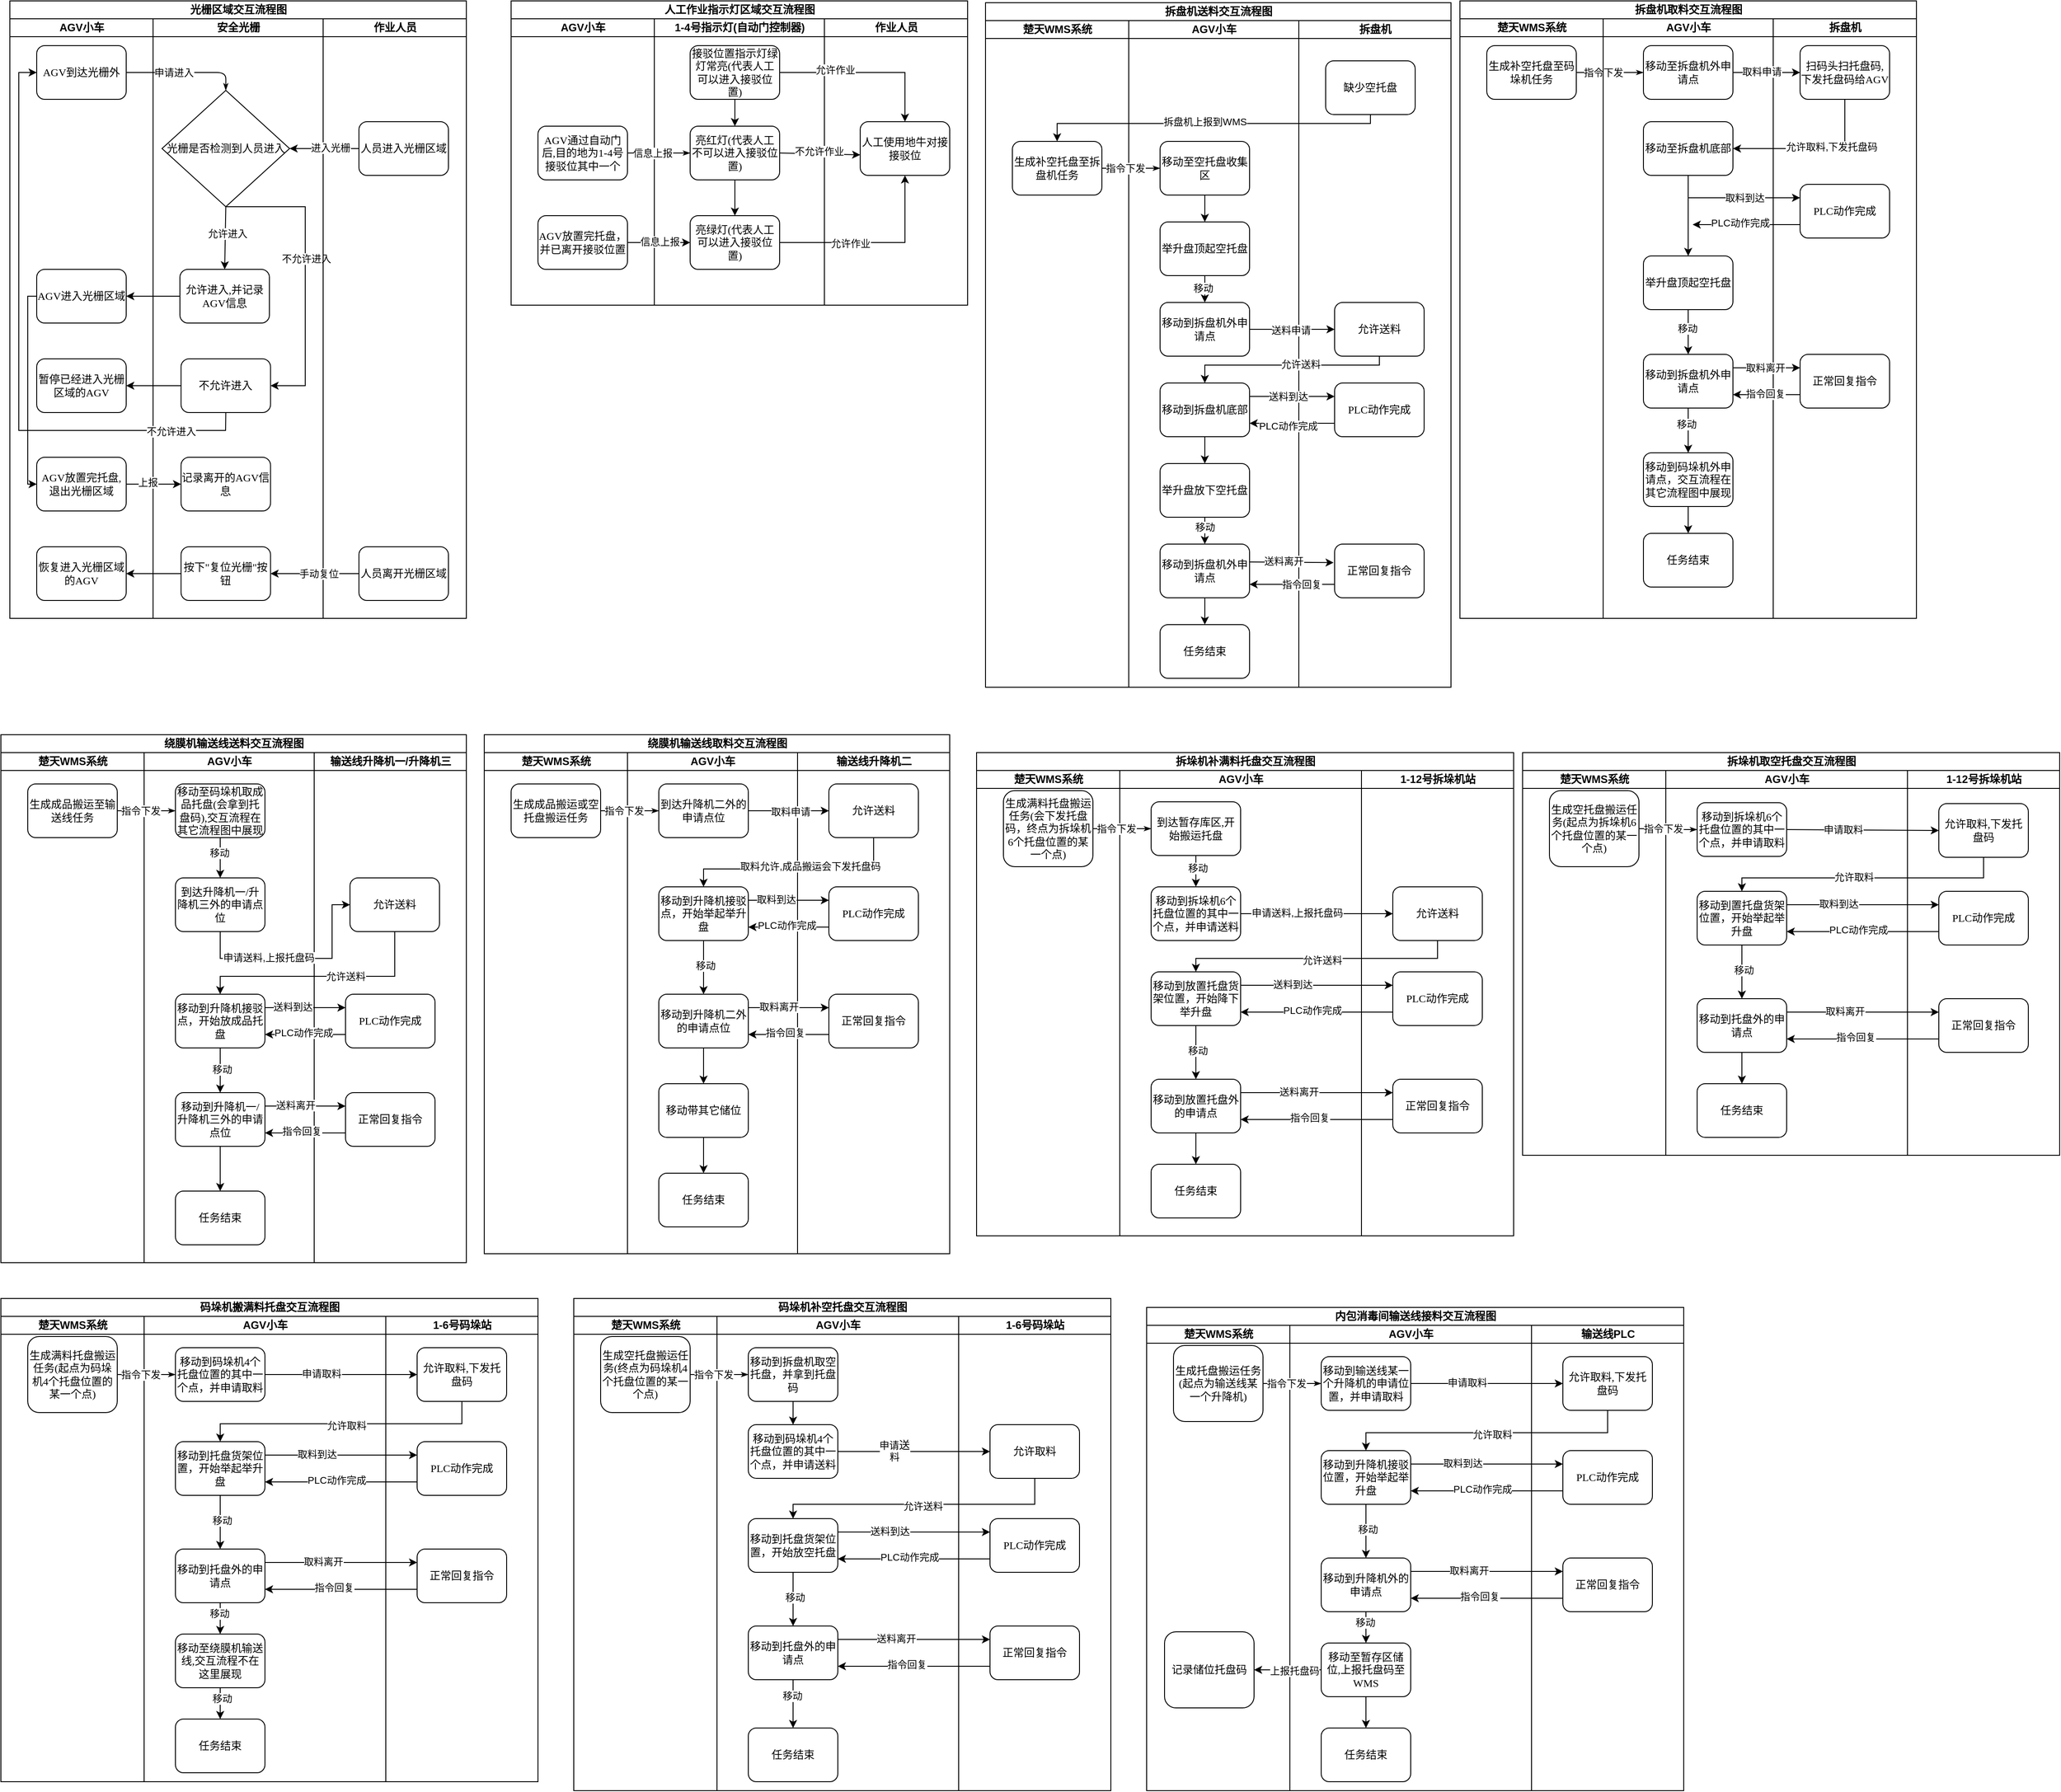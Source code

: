 <mxfile version="24.4.7" type="github">
  <diagram name="Page-1" id="74e2e168-ea6b-b213-b513-2b3c1d86103e">
    <mxGraphModel dx="1290" dy="541" grid="1" gridSize="10" guides="1" tooltips="1" connect="1" arrows="1" fold="1" page="1" pageScale="1" pageWidth="1100" pageHeight="850" background="none" math="0" shadow="0">
      <root>
        <mxCell id="0" />
        <mxCell id="1" parent="0" />
        <mxCell id="77e6c97f196da883-1" value="&lt;font style=&quot;font-size: 12px;&quot;&gt;光栅区域交互流程图&lt;/font&gt;" style="swimlane;html=1;childLayout=stackLayout;startSize=20;rounded=0;shadow=0;labelBackgroundColor=none;strokeWidth=1;fontFamily=Verdana;fontSize=8;align=center;" parent="1" vertex="1">
          <mxGeometry x="70" y="40" width="510" height="690" as="geometry" />
        </mxCell>
        <mxCell id="77e6c97f196da883-2" value="AGV小车" style="swimlane;html=1;startSize=20;" parent="77e6c97f196da883-1" vertex="1">
          <mxGeometry y="20" width="160" height="670" as="geometry" />
        </mxCell>
        <mxCell id="77e6c97f196da883-8" value="&lt;font style=&quot;font-size: 12px;&quot;&gt;AGV到达光栅外&lt;/font&gt;" style="rounded=1;whiteSpace=wrap;html=1;shadow=0;labelBackgroundColor=none;strokeWidth=1;fontFamily=Verdana;fontSize=8;align=center;" parent="77e6c97f196da883-2" vertex="1">
          <mxGeometry x="30" y="30" width="100" height="60" as="geometry" />
        </mxCell>
        <mxCell id="K3s2tJgjkljsCshVZRKE-3" value="&lt;font style=&quot;font-size: 12px;&quot;&gt;AGV进入光栅区域&lt;/font&gt;" style="rounded=1;whiteSpace=wrap;html=1;shadow=0;labelBackgroundColor=none;strokeWidth=1;fontFamily=Verdana;fontSize=8;align=center;" parent="77e6c97f196da883-2" vertex="1">
          <mxGeometry x="30" y="280" width="100" height="60" as="geometry" />
        </mxCell>
        <mxCell id="K3s2tJgjkljsCshVZRKE-15" value="&lt;span style=&quot;font-size: 12px;&quot;&gt;暂停已经进入光栅区域的AGV&lt;/span&gt;" style="rounded=1;whiteSpace=wrap;html=1;shadow=0;labelBackgroundColor=none;strokeWidth=1;fontFamily=Verdana;fontSize=8;align=center;" parent="77e6c97f196da883-2" vertex="1">
          <mxGeometry x="30" y="380" width="100" height="60" as="geometry" />
        </mxCell>
        <mxCell id="K3s2tJgjkljsCshVZRKE-19" value="&lt;font style=&quot;font-size: 12px;&quot;&gt;AGV放置完托盘,退出光栅区域&lt;/font&gt;" style="rounded=1;whiteSpace=wrap;html=1;shadow=0;labelBackgroundColor=none;strokeWidth=1;fontFamily=Verdana;fontSize=8;align=center;" parent="77e6c97f196da883-2" vertex="1">
          <mxGeometry x="30" y="490" width="100" height="60" as="geometry" />
        </mxCell>
        <mxCell id="K3s2tJgjkljsCshVZRKE-20" value="" style="endArrow=classic;html=1;rounded=0;exitX=0;exitY=0.5;exitDx=0;exitDy=0;entryX=0;entryY=0.5;entryDx=0;entryDy=0;" parent="77e6c97f196da883-2" source="K3s2tJgjkljsCshVZRKE-3" target="K3s2tJgjkljsCshVZRKE-19" edge="1">
          <mxGeometry width="50" height="50" relative="1" as="geometry">
            <mxPoint x="270" y="540" as="sourcePoint" />
            <mxPoint x="320" y="490" as="targetPoint" />
            <Array as="points">
              <mxPoint x="20" y="310" />
              <mxPoint x="20" y="360" />
              <mxPoint x="20" y="470" />
              <mxPoint x="20" y="520" />
            </Array>
          </mxGeometry>
        </mxCell>
        <mxCell id="K3s2tJgjkljsCshVZRKE-28" value="&lt;span style=&quot;font-size: 12px;&quot;&gt;恢复进入光栅区域的AGV&lt;/span&gt;" style="rounded=1;whiteSpace=wrap;html=1;shadow=0;labelBackgroundColor=none;strokeWidth=1;fontFamily=Verdana;fontSize=8;align=center;" parent="77e6c97f196da883-2" vertex="1">
          <mxGeometry x="30" y="590" width="100" height="60" as="geometry" />
        </mxCell>
        <mxCell id="77e6c97f196da883-26" style="edgeStyle=orthogonalEdgeStyle;rounded=1;html=1;labelBackgroundColor=none;startArrow=none;startFill=0;startSize=5;endArrow=classicThin;endFill=1;endSize=5;jettySize=auto;orthogonalLoop=1;strokeWidth=1;fontFamily=Verdana;fontSize=8;entryX=0.5;entryY=0;entryDx=0;entryDy=0;" parent="77e6c97f196da883-1" source="77e6c97f196da883-8" target="K3s2tJgjkljsCshVZRKE-2" edge="1">
          <mxGeometry relative="1" as="geometry">
            <mxPoint x="200" y="100" as="targetPoint" />
          </mxGeometry>
        </mxCell>
        <mxCell id="K3s2tJgjkljsCshVZRKE-1" value="申请进入" style="edgeLabel;html=1;align=center;verticalAlign=middle;resizable=0;points=[];" parent="77e6c97f196da883-26" vertex="1" connectable="0">
          <mxGeometry x="-0.2" relative="1" as="geometry">
            <mxPoint as="offset" />
          </mxGeometry>
        </mxCell>
        <mxCell id="77e6c97f196da883-3" value="安全光栅" style="swimlane;html=1;startSize=20;" parent="77e6c97f196da883-1" vertex="1">
          <mxGeometry x="160" y="20" width="190" height="670" as="geometry" />
        </mxCell>
        <mxCell id="K3s2tJgjkljsCshVZRKE-2" value="&lt;font style=&quot;font-size: 12px;&quot;&gt;光栅是否检测到人员进入&lt;/font&gt;" style="rhombus;whiteSpace=wrap;html=1;rounded=0;shadow=0;labelBackgroundColor=none;strokeWidth=1;fontFamily=Verdana;fontSize=8;align=center;" parent="77e6c97f196da883-3" vertex="1">
          <mxGeometry x="10" y="80" width="142.5" height="130" as="geometry" />
        </mxCell>
        <mxCell id="K3s2tJgjkljsCshVZRKE-5" value="&lt;font style=&quot;font-size: 12px;&quot;&gt;允许进入,并记录AGV信息&lt;/font&gt;" style="rounded=1;whiteSpace=wrap;html=1;shadow=0;labelBackgroundColor=none;strokeWidth=1;fontFamily=Verdana;fontSize=8;align=center;" parent="77e6c97f196da883-3" vertex="1">
          <mxGeometry x="30" y="280" width="100" height="60" as="geometry" />
        </mxCell>
        <mxCell id="K3s2tJgjkljsCshVZRKE-6" value="" style="endArrow=classic;html=1;rounded=0;exitX=0.5;exitY=1;exitDx=0;exitDy=0;entryX=0.5;entryY=0;entryDx=0;entryDy=0;" parent="77e6c97f196da883-3" source="K3s2tJgjkljsCshVZRKE-2" target="K3s2tJgjkljsCshVZRKE-5" edge="1">
          <mxGeometry width="50" height="50" relative="1" as="geometry">
            <mxPoint x="200" y="220" as="sourcePoint" />
            <mxPoint x="250" y="170" as="targetPoint" />
          </mxGeometry>
        </mxCell>
        <mxCell id="K3s2tJgjkljsCshVZRKE-8" value="允许进入" style="edgeLabel;html=1;align=center;verticalAlign=middle;resizable=0;points=[];" parent="K3s2tJgjkljsCshVZRKE-6" vertex="1" connectable="0">
          <mxGeometry x="-0.144" y="2" relative="1" as="geometry">
            <mxPoint as="offset" />
          </mxGeometry>
        </mxCell>
        <mxCell id="K3s2tJgjkljsCshVZRKE-10" value="&lt;font style=&quot;font-size: 12px;&quot;&gt;不允许进入&lt;/font&gt;" style="rounded=1;whiteSpace=wrap;html=1;shadow=0;labelBackgroundColor=none;strokeWidth=1;fontFamily=Verdana;fontSize=8;align=center;" parent="77e6c97f196da883-3" vertex="1">
          <mxGeometry x="31.25" y="380" width="100" height="60" as="geometry" />
        </mxCell>
        <mxCell id="K3s2tJgjkljsCshVZRKE-11" value="" style="endArrow=classic;html=1;rounded=0;exitX=0.5;exitY=1;exitDx=0;exitDy=0;entryX=1;entryY=0.5;entryDx=0;entryDy=0;" parent="77e6c97f196da883-3" source="K3s2tJgjkljsCshVZRKE-2" target="K3s2tJgjkljsCshVZRKE-10" edge="1">
          <mxGeometry width="50" height="50" relative="1" as="geometry">
            <mxPoint x="320" y="190" as="sourcePoint" />
            <mxPoint x="370" y="140" as="targetPoint" />
            <Array as="points">
              <mxPoint x="170" y="210" />
              <mxPoint x="170" y="410" />
              <mxPoint x="153" y="410" />
            </Array>
          </mxGeometry>
        </mxCell>
        <mxCell id="K3s2tJgjkljsCshVZRKE-12" value="不允许进入" style="edgeLabel;html=1;align=center;verticalAlign=middle;resizable=0;points=[];" parent="K3s2tJgjkljsCshVZRKE-11" vertex="1" connectable="0">
          <mxGeometry x="-0.107" y="1" relative="1" as="geometry">
            <mxPoint as="offset" />
          </mxGeometry>
        </mxCell>
        <mxCell id="77e6c97f196da883-14" value="&lt;font style=&quot;font-size: 12px;&quot;&gt;记录离开的AGV信息&lt;/font&gt;" style="rounded=1;whiteSpace=wrap;html=1;shadow=0;labelBackgroundColor=none;strokeWidth=1;fontFamily=Verdana;fontSize=8;align=center;" parent="77e6c97f196da883-3" vertex="1">
          <mxGeometry x="31.25" y="490" width="100" height="60" as="geometry" />
        </mxCell>
        <mxCell id="K3s2tJgjkljsCshVZRKE-25" value="&lt;font style=&quot;font-size: 12px;&quot;&gt;按下&quot;复位光栅&quot;按钮&lt;/font&gt;" style="rounded=1;whiteSpace=wrap;html=1;shadow=0;labelBackgroundColor=none;strokeWidth=1;fontFamily=Verdana;fontSize=8;align=center;" parent="77e6c97f196da883-3" vertex="1">
          <mxGeometry x="31.25" y="590" width="100" height="60" as="geometry" />
        </mxCell>
        <mxCell id="77e6c97f196da883-4" value="作业人员" style="swimlane;html=1;startSize=20;" parent="77e6c97f196da883-1" vertex="1">
          <mxGeometry x="350" y="20" width="160" height="670" as="geometry" />
        </mxCell>
        <mxCell id="77e6c97f196da883-12" value="&lt;font style=&quot;font-size: 12px;&quot;&gt;人员进入光栅区域&lt;/font&gt;" style="rounded=1;whiteSpace=wrap;html=1;shadow=0;labelBackgroundColor=none;strokeWidth=1;fontFamily=Verdana;fontSize=8;align=center;" parent="77e6c97f196da883-4" vertex="1">
          <mxGeometry x="40" y="115" width="100" height="60" as="geometry" />
        </mxCell>
        <mxCell id="K3s2tJgjkljsCshVZRKE-24" value="&lt;font style=&quot;font-size: 12px;&quot;&gt;人员离开光栅区域&lt;/font&gt;" style="rounded=1;whiteSpace=wrap;html=1;shadow=0;labelBackgroundColor=none;strokeWidth=1;fontFamily=Verdana;fontSize=8;align=center;" parent="77e6c97f196da883-4" vertex="1">
          <mxGeometry x="40" y="590" width="100" height="60" as="geometry" />
        </mxCell>
        <mxCell id="K3s2tJgjkljsCshVZRKE-7" value="" style="endArrow=classic;html=1;rounded=0;exitX=0;exitY=0.5;exitDx=0;exitDy=0;" parent="77e6c97f196da883-1" source="K3s2tJgjkljsCshVZRKE-5" target="K3s2tJgjkljsCshVZRKE-3" edge="1">
          <mxGeometry width="50" height="50" relative="1" as="geometry">
            <mxPoint x="240" y="440" as="sourcePoint" />
            <mxPoint x="290" y="390" as="targetPoint" />
          </mxGeometry>
        </mxCell>
        <mxCell id="K3s2tJgjkljsCshVZRKE-13" value="" style="endArrow=classic;html=1;rounded=0;exitX=0;exitY=0.5;exitDx=0;exitDy=0;entryX=1;entryY=0.5;entryDx=0;entryDy=0;" parent="77e6c97f196da883-1" source="77e6c97f196da883-12" target="K3s2tJgjkljsCshVZRKE-2" edge="1">
          <mxGeometry width="50" height="50" relative="1" as="geometry">
            <mxPoint x="440" y="260" as="sourcePoint" />
            <mxPoint x="360" y="170" as="targetPoint" />
          </mxGeometry>
        </mxCell>
        <mxCell id="K3s2tJgjkljsCshVZRKE-14" value="进入光栅" style="edgeLabel;html=1;align=center;verticalAlign=middle;resizable=0;points=[];" parent="K3s2tJgjkljsCshVZRKE-13" vertex="1" connectable="0">
          <mxGeometry x="-0.174" y="-1" relative="1" as="geometry">
            <mxPoint as="offset" />
          </mxGeometry>
        </mxCell>
        <mxCell id="K3s2tJgjkljsCshVZRKE-16" value="" style="endArrow=classic;html=1;rounded=0;exitX=0;exitY=0.5;exitDx=0;exitDy=0;entryX=1;entryY=0.5;entryDx=0;entryDy=0;" parent="77e6c97f196da883-1" source="K3s2tJgjkljsCshVZRKE-10" target="K3s2tJgjkljsCshVZRKE-15" edge="1">
          <mxGeometry width="50" height="50" relative="1" as="geometry">
            <mxPoint x="250" y="520" as="sourcePoint" />
            <mxPoint x="300" y="470" as="targetPoint" />
          </mxGeometry>
        </mxCell>
        <mxCell id="K3s2tJgjkljsCshVZRKE-17" value="" style="endArrow=classic;html=1;rounded=0;exitX=0.5;exitY=1;exitDx=0;exitDy=0;entryX=0;entryY=0.5;entryDx=0;entryDy=0;" parent="77e6c97f196da883-1" source="K3s2tJgjkljsCshVZRKE-10" target="77e6c97f196da883-8" edge="1">
          <mxGeometry width="50" height="50" relative="1" as="geometry">
            <mxPoint x="260" y="510" as="sourcePoint" />
            <mxPoint x="310" y="460" as="targetPoint" />
            <Array as="points">
              <mxPoint x="241" y="480" />
              <mxPoint x="10" y="480" />
              <mxPoint x="10" y="80" />
            </Array>
          </mxGeometry>
        </mxCell>
        <mxCell id="K3s2tJgjkljsCshVZRKE-18" value="不允许进入" style="edgeLabel;html=1;align=center;verticalAlign=middle;resizable=0;points=[];" parent="K3s2tJgjkljsCshVZRKE-17" vertex="1" connectable="0">
          <mxGeometry x="-0.759" y="1" relative="1" as="geometry">
            <mxPoint as="offset" />
          </mxGeometry>
        </mxCell>
        <mxCell id="K3s2tJgjkljsCshVZRKE-22" value="" style="endArrow=classic;html=1;rounded=0;exitX=1;exitY=0.5;exitDx=0;exitDy=0;entryX=0;entryY=0.5;entryDx=0;entryDy=0;" parent="77e6c97f196da883-1" source="K3s2tJgjkljsCshVZRKE-19" target="77e6c97f196da883-14" edge="1">
          <mxGeometry width="50" height="50" relative="1" as="geometry">
            <mxPoint x="210" y="630" as="sourcePoint" />
            <mxPoint x="260" y="580" as="targetPoint" />
          </mxGeometry>
        </mxCell>
        <mxCell id="K3s2tJgjkljsCshVZRKE-23" value="上报" style="edgeLabel;html=1;align=center;verticalAlign=middle;resizable=0;points=[];" parent="K3s2tJgjkljsCshVZRKE-22" vertex="1" connectable="0">
          <mxGeometry x="-0.213" y="2" relative="1" as="geometry">
            <mxPoint as="offset" />
          </mxGeometry>
        </mxCell>
        <mxCell id="K3s2tJgjkljsCshVZRKE-26" value="" style="endArrow=classic;html=1;rounded=0;exitX=0;exitY=0.5;exitDx=0;exitDy=0;entryX=1;entryY=0.5;entryDx=0;entryDy=0;" parent="77e6c97f196da883-1" source="K3s2tJgjkljsCshVZRKE-24" target="K3s2tJgjkljsCshVZRKE-25" edge="1">
          <mxGeometry width="50" height="50" relative="1" as="geometry">
            <mxPoint x="390" y="740" as="sourcePoint" />
            <mxPoint x="440" y="690" as="targetPoint" />
          </mxGeometry>
        </mxCell>
        <mxCell id="K3s2tJgjkljsCshVZRKE-27" value="手动复位" style="edgeLabel;html=1;align=center;verticalAlign=middle;resizable=0;points=[];" parent="K3s2tJgjkljsCshVZRKE-26" vertex="1" connectable="0">
          <mxGeometry x="-0.091" relative="1" as="geometry">
            <mxPoint as="offset" />
          </mxGeometry>
        </mxCell>
        <mxCell id="K3s2tJgjkljsCshVZRKE-29" value="" style="endArrow=classic;html=1;rounded=0;exitX=0;exitY=0.5;exitDx=0;exitDy=0;entryX=1;entryY=0.5;entryDx=0;entryDy=0;" parent="77e6c97f196da883-1" source="K3s2tJgjkljsCshVZRKE-25" target="K3s2tJgjkljsCshVZRKE-28" edge="1">
          <mxGeometry width="50" height="50" relative="1" as="geometry">
            <mxPoint x="220" y="720" as="sourcePoint" />
            <mxPoint x="270" y="670" as="targetPoint" />
          </mxGeometry>
        </mxCell>
        <mxCell id="K3s2tJgjkljsCshVZRKE-31" value="&lt;font style=&quot;font-size: 12px;&quot;&gt;人工作业指示灯区域交互流程图&lt;/font&gt;" style="swimlane;html=1;childLayout=stackLayout;startSize=20;rounded=0;shadow=0;labelBackgroundColor=none;strokeWidth=1;fontFamily=Verdana;fontSize=8;align=center;" parent="1" vertex="1">
          <mxGeometry x="630" y="40" width="510" height="340" as="geometry" />
        </mxCell>
        <mxCell id="K3s2tJgjkljsCshVZRKE-32" value="AGV小车" style="swimlane;html=1;startSize=20;" parent="K3s2tJgjkljsCshVZRKE-31" vertex="1">
          <mxGeometry y="20" width="160" height="320" as="geometry" />
        </mxCell>
        <mxCell id="K3s2tJgjkljsCshVZRKE-34" value="&lt;font style=&quot;font-size: 12px;&quot;&gt;AGV放置完托盘，并已离开接驳位置&lt;/font&gt;" style="rounded=1;whiteSpace=wrap;html=1;shadow=0;labelBackgroundColor=none;strokeWidth=1;fontFamily=Verdana;fontSize=8;align=center;" parent="K3s2tJgjkljsCshVZRKE-32" vertex="1">
          <mxGeometry x="30" y="220" width="100" height="60" as="geometry" />
        </mxCell>
        <mxCell id="K3s2tJgjkljsCshVZRKE-41" value="1-4号指示灯(自动门控制器)" style="swimlane;html=1;startSize=20;" parent="K3s2tJgjkljsCshVZRKE-31" vertex="1">
          <mxGeometry x="160" y="20" width="190" height="320" as="geometry" />
        </mxCell>
        <mxCell id="K3s2tJgjkljsCshVZRKE-65" value="&lt;span style=&quot;font-size: 12px;&quot;&gt;亮红灯(代表人工不可以进入接驳位置)&lt;/span&gt;" style="rounded=1;whiteSpace=wrap;html=1;shadow=0;labelBackgroundColor=none;strokeWidth=1;fontFamily=Verdana;fontSize=8;align=center;" parent="K3s2tJgjkljsCshVZRKE-41" vertex="1">
          <mxGeometry x="40" y="120" width="100" height="60" as="geometry" />
        </mxCell>
        <mxCell id="K3s2tJgjkljsCshVZRKE-33" value="&lt;font style=&quot;font-size: 12px;&quot;&gt;AGV通过自动门后,目的地为1-4号接驳位其中一个&lt;/font&gt;" style="rounded=1;whiteSpace=wrap;html=1;shadow=0;labelBackgroundColor=none;strokeWidth=1;fontFamily=Verdana;fontSize=8;align=center;" parent="K3s2tJgjkljsCshVZRKE-41" vertex="1">
          <mxGeometry x="-130" y="120" width="100" height="60" as="geometry" />
        </mxCell>
        <mxCell id="K3s2tJgjkljsCshVZRKE-39" style="edgeStyle=orthogonalEdgeStyle;rounded=1;html=1;labelBackgroundColor=none;startArrow=none;startFill=0;startSize=5;endArrow=classicThin;endFill=1;endSize=5;jettySize=auto;orthogonalLoop=1;strokeWidth=1;fontFamily=Verdana;fontSize=8;entryX=0;entryY=0.5;entryDx=0;entryDy=0;" parent="K3s2tJgjkljsCshVZRKE-41" source="K3s2tJgjkljsCshVZRKE-33" target="K3s2tJgjkljsCshVZRKE-65" edge="1">
          <mxGeometry relative="1" as="geometry">
            <mxPoint x="30" y="60" as="targetPoint" />
          </mxGeometry>
        </mxCell>
        <mxCell id="K3s2tJgjkljsCshVZRKE-40" value="信息上报" style="edgeLabel;html=1;align=center;verticalAlign=middle;resizable=0;points=[];" parent="K3s2tJgjkljsCshVZRKE-39" vertex="1" connectable="0">
          <mxGeometry x="-0.2" relative="1" as="geometry">
            <mxPoint as="offset" />
          </mxGeometry>
        </mxCell>
        <mxCell id="K3s2tJgjkljsCshVZRKE-66" value="&lt;font style=&quot;font-size: 12px;&quot;&gt;接驳位置指示灯绿灯常亮(代表人工可以进入接驳位置)&lt;/font&gt;" style="rounded=1;whiteSpace=wrap;html=1;shadow=0;labelBackgroundColor=none;strokeWidth=1;fontFamily=Verdana;fontSize=8;align=center;" parent="K3s2tJgjkljsCshVZRKE-41" vertex="1">
          <mxGeometry x="40" y="30" width="100" height="60" as="geometry" />
        </mxCell>
        <mxCell id="K3s2tJgjkljsCshVZRKE-67" value="" style="endArrow=classic;html=1;rounded=0;exitX=0.5;exitY=1;exitDx=0;exitDy=0;entryX=0.5;entryY=0;entryDx=0;entryDy=0;" parent="K3s2tJgjkljsCshVZRKE-41" source="K3s2tJgjkljsCshVZRKE-66" target="K3s2tJgjkljsCshVZRKE-65" edge="1">
          <mxGeometry width="50" height="50" relative="1" as="geometry">
            <mxPoint x="450" y="150" as="sourcePoint" />
            <mxPoint x="500" y="100" as="targetPoint" />
          </mxGeometry>
        </mxCell>
        <mxCell id="K3s2tJgjkljsCshVZRKE-68" value="&lt;span style=&quot;font-size: 12px;&quot;&gt;亮绿灯(代表人工可以进入接驳位置)&lt;/span&gt;" style="rounded=1;whiteSpace=wrap;html=1;shadow=0;labelBackgroundColor=none;strokeWidth=1;fontFamily=Verdana;fontSize=8;align=center;" parent="K3s2tJgjkljsCshVZRKE-41" vertex="1">
          <mxGeometry x="40" y="220" width="100" height="60" as="geometry" />
        </mxCell>
        <mxCell id="K3s2tJgjkljsCshVZRKE-71" value="" style="endArrow=classic;html=1;rounded=0;exitX=0.5;exitY=1;exitDx=0;exitDy=0;" parent="K3s2tJgjkljsCshVZRKE-41" source="K3s2tJgjkljsCshVZRKE-65" target="K3s2tJgjkljsCshVZRKE-68" edge="1">
          <mxGeometry width="50" height="50" relative="1" as="geometry">
            <mxPoint x="260" y="260" as="sourcePoint" />
            <mxPoint x="310" y="210" as="targetPoint" />
          </mxGeometry>
        </mxCell>
        <mxCell id="K3s2tJgjkljsCshVZRKE-51" value="作业人员" style="swimlane;html=1;startSize=20;" parent="K3s2tJgjkljsCshVZRKE-31" vertex="1">
          <mxGeometry x="350" y="20" width="160" height="320" as="geometry" />
        </mxCell>
        <mxCell id="K3s2tJgjkljsCshVZRKE-52" value="&lt;font style=&quot;font-size: 12px;&quot;&gt;人工使用地牛对接接驳位&lt;/font&gt;" style="rounded=1;whiteSpace=wrap;html=1;shadow=0;labelBackgroundColor=none;strokeWidth=1;fontFamily=Verdana;fontSize=8;align=center;" parent="K3s2tJgjkljsCshVZRKE-51" vertex="1">
          <mxGeometry x="40" y="115" width="100" height="60" as="geometry" />
        </mxCell>
        <mxCell id="K3s2tJgjkljsCshVZRKE-69" value="" style="endArrow=classic;html=1;rounded=0;exitX=1;exitY=0.5;exitDx=0;exitDy=0;entryX=0;entryY=0.5;entryDx=0;entryDy=0;" parent="K3s2tJgjkljsCshVZRKE-31" source="K3s2tJgjkljsCshVZRKE-34" target="K3s2tJgjkljsCshVZRKE-68" edge="1">
          <mxGeometry width="50" height="50" relative="1" as="geometry">
            <mxPoint x="260" y="370" as="sourcePoint" />
            <mxPoint x="310" y="320" as="targetPoint" />
          </mxGeometry>
        </mxCell>
        <mxCell id="K3s2tJgjkljsCshVZRKE-70" value="信息上报" style="edgeLabel;html=1;align=center;verticalAlign=middle;resizable=0;points=[];" parent="K3s2tJgjkljsCshVZRKE-69" vertex="1" connectable="0">
          <mxGeometry x="0.029" y="1" relative="1" as="geometry">
            <mxPoint as="offset" />
          </mxGeometry>
        </mxCell>
        <mxCell id="K3s2tJgjkljsCshVZRKE-72" value="" style="endArrow=classic;html=1;rounded=0;exitX=1;exitY=0.5;exitDx=0;exitDy=0;entryX=0.5;entryY=1;entryDx=0;entryDy=0;" parent="K3s2tJgjkljsCshVZRKE-31" source="K3s2tJgjkljsCshVZRKE-68" target="K3s2tJgjkljsCshVZRKE-52" edge="1">
          <mxGeometry width="50" height="50" relative="1" as="geometry">
            <mxPoint x="430" y="280" as="sourcePoint" />
            <mxPoint x="480" y="230" as="targetPoint" />
            <Array as="points">
              <mxPoint x="440" y="270" />
            </Array>
          </mxGeometry>
        </mxCell>
        <mxCell id="K3s2tJgjkljsCshVZRKE-75" value="允许作业" style="edgeLabel;html=1;align=center;verticalAlign=middle;resizable=0;points=[];" parent="K3s2tJgjkljsCshVZRKE-72" vertex="1" connectable="0">
          <mxGeometry x="-0.265" y="-1" relative="1" as="geometry">
            <mxPoint as="offset" />
          </mxGeometry>
        </mxCell>
        <mxCell id="K3s2tJgjkljsCshVZRKE-73" value="" style="endArrow=classic;html=1;rounded=0;exitX=1;exitY=0.5;exitDx=0;exitDy=0;entryX=0;entryY=0.617;entryDx=0;entryDy=0;entryPerimeter=0;" parent="K3s2tJgjkljsCshVZRKE-31" source="K3s2tJgjkljsCshVZRKE-65" target="K3s2tJgjkljsCshVZRKE-52" edge="1">
          <mxGeometry width="50" height="50" relative="1" as="geometry">
            <mxPoint x="580" y="180" as="sourcePoint" />
            <mxPoint x="630" y="130" as="targetPoint" />
          </mxGeometry>
        </mxCell>
        <mxCell id="K3s2tJgjkljsCshVZRKE-76" value="不允许作业" style="edgeLabel;html=1;align=center;verticalAlign=middle;resizable=0;points=[];" parent="K3s2tJgjkljsCshVZRKE-73" vertex="1" connectable="0">
          <mxGeometry x="-0.024" y="3" relative="1" as="geometry">
            <mxPoint as="offset" />
          </mxGeometry>
        </mxCell>
        <mxCell id="K3s2tJgjkljsCshVZRKE-74" value="" style="endArrow=classic;html=1;rounded=0;exitX=1;exitY=0.5;exitDx=0;exitDy=0;entryX=0.5;entryY=0;entryDx=0;entryDy=0;" parent="K3s2tJgjkljsCshVZRKE-31" source="K3s2tJgjkljsCshVZRKE-66" target="K3s2tJgjkljsCshVZRKE-52" edge="1">
          <mxGeometry width="50" height="50" relative="1" as="geometry">
            <mxPoint x="430" y="110" as="sourcePoint" />
            <mxPoint x="480" y="60" as="targetPoint" />
            <Array as="points">
              <mxPoint x="440" y="80" />
            </Array>
          </mxGeometry>
        </mxCell>
        <mxCell id="K3s2tJgjkljsCshVZRKE-77" value="允许作业" style="edgeLabel;html=1;align=center;verticalAlign=middle;resizable=0;points=[];" parent="K3s2tJgjkljsCshVZRKE-74" vertex="1" connectable="0">
          <mxGeometry x="-0.364" y="3" relative="1" as="geometry">
            <mxPoint as="offset" />
          </mxGeometry>
        </mxCell>
        <mxCell id="K3s2tJgjkljsCshVZRKE-78" value="&lt;font style=&quot;font-size: 12px;&quot;&gt;拆盘机取料交互流程图&lt;/font&gt;" style="swimlane;html=1;childLayout=stackLayout;startSize=20;rounded=0;shadow=0;labelBackgroundColor=none;strokeWidth=1;fontFamily=Verdana;fontSize=8;align=center;" parent="1" vertex="1">
          <mxGeometry x="1690" y="40" width="510" height="690" as="geometry" />
        </mxCell>
        <mxCell id="K3s2tJgjkljsCshVZRKE-79" value="楚天WMS系统" style="swimlane;html=1;startSize=20;" parent="K3s2tJgjkljsCshVZRKE-78" vertex="1">
          <mxGeometry y="20" width="160" height="670" as="geometry" />
        </mxCell>
        <mxCell id="K3s2tJgjkljsCshVZRKE-80" value="&lt;font style=&quot;font-size: 12px;&quot;&gt;生成补空托盘至码垛机任务&lt;/font&gt;" style="rounded=1;whiteSpace=wrap;html=1;shadow=0;labelBackgroundColor=none;strokeWidth=1;fontFamily=Verdana;fontSize=8;align=center;" parent="K3s2tJgjkljsCshVZRKE-79" vertex="1">
          <mxGeometry x="30" y="30" width="100" height="60" as="geometry" />
        </mxCell>
        <mxCell id="K3s2tJgjkljsCshVZRKE-86" style="edgeStyle=orthogonalEdgeStyle;rounded=1;html=1;labelBackgroundColor=none;startArrow=none;startFill=0;startSize=5;endArrow=classicThin;endFill=1;endSize=5;jettySize=auto;orthogonalLoop=1;strokeWidth=1;fontFamily=Verdana;fontSize=8;entryX=0;entryY=0.5;entryDx=0;entryDy=0;" parent="K3s2tJgjkljsCshVZRKE-78" source="K3s2tJgjkljsCshVZRKE-80" target="K3s2tJgjkljsCshVZRKE-115" edge="1">
          <mxGeometry relative="1" as="geometry">
            <mxPoint x="210" y="80" as="targetPoint" />
          </mxGeometry>
        </mxCell>
        <mxCell id="K3s2tJgjkljsCshVZRKE-87" value="指令下发" style="edgeLabel;html=1;align=center;verticalAlign=middle;resizable=0;points=[];" parent="K3s2tJgjkljsCshVZRKE-86" vertex="1" connectable="0">
          <mxGeometry x="-0.2" relative="1" as="geometry">
            <mxPoint as="offset" />
          </mxGeometry>
        </mxCell>
        <mxCell id="K3s2tJgjkljsCshVZRKE-88" value="AGV小车" style="swimlane;html=1;startSize=20;" parent="K3s2tJgjkljsCshVZRKE-78" vertex="1">
          <mxGeometry x="160" y="20" width="190" height="670" as="geometry" />
        </mxCell>
        <mxCell id="K3s2tJgjkljsCshVZRKE-115" value="&lt;font style=&quot;font-size: 12px;&quot;&gt;移动至拆盘机外申请点&lt;/font&gt;" style="rounded=1;whiteSpace=wrap;html=1;shadow=0;labelBackgroundColor=none;strokeWidth=1;fontFamily=Verdana;fontSize=8;align=center;" parent="K3s2tJgjkljsCshVZRKE-88" vertex="1">
          <mxGeometry x="45" y="30" width="100" height="60" as="geometry" />
        </mxCell>
        <mxCell id="K3s2tJgjkljsCshVZRKE-120" value="&lt;font style=&quot;font-size: 12px;&quot;&gt;移动至拆盘机底部&lt;/font&gt;" style="rounded=1;whiteSpace=wrap;html=1;shadow=0;labelBackgroundColor=none;strokeWidth=1;fontFamily=Verdana;fontSize=8;align=center;" parent="K3s2tJgjkljsCshVZRKE-88" vertex="1">
          <mxGeometry x="45" y="115" width="100" height="60" as="geometry" />
        </mxCell>
        <mxCell id="K3s2tJgjkljsCshVZRKE-123" value="&lt;span style=&quot;font-size: 12px;&quot;&gt;举升盘顶起空托盘&lt;/span&gt;" style="rounded=1;whiteSpace=wrap;html=1;shadow=0;labelBackgroundColor=none;strokeWidth=1;fontFamily=Verdana;fontSize=8;align=center;" parent="K3s2tJgjkljsCshVZRKE-88" vertex="1">
          <mxGeometry x="45" y="265" width="100" height="60" as="geometry" />
        </mxCell>
        <mxCell id="K3s2tJgjkljsCshVZRKE-126" value="" style="endArrow=classic;html=1;rounded=0;exitX=0.5;exitY=1;exitDx=0;exitDy=0;entryX=0.5;entryY=0;entryDx=0;entryDy=0;" parent="K3s2tJgjkljsCshVZRKE-88" source="K3s2tJgjkljsCshVZRKE-120" target="K3s2tJgjkljsCshVZRKE-123" edge="1">
          <mxGeometry width="50" height="50" relative="1" as="geometry">
            <mxPoint x="170" y="235" as="sourcePoint" />
            <mxPoint x="220" y="185" as="targetPoint" />
          </mxGeometry>
        </mxCell>
        <mxCell id="K3s2tJgjkljsCshVZRKE-130" value="&lt;span style=&quot;font-size: 12px;&quot;&gt;移动到拆盘机外申请点&lt;/span&gt;" style="rounded=1;whiteSpace=wrap;html=1;shadow=0;labelBackgroundColor=none;strokeWidth=1;fontFamily=Verdana;fontSize=8;align=center;" parent="K3s2tJgjkljsCshVZRKE-88" vertex="1">
          <mxGeometry x="45" y="375" width="100" height="60" as="geometry" />
        </mxCell>
        <mxCell id="K3s2tJgjkljsCshVZRKE-131" value="" style="endArrow=classic;html=1;rounded=0;exitX=0.5;exitY=1;exitDx=0;exitDy=0;" parent="K3s2tJgjkljsCshVZRKE-88" source="K3s2tJgjkljsCshVZRKE-123" target="K3s2tJgjkljsCshVZRKE-130" edge="1">
          <mxGeometry width="50" height="50" relative="1" as="geometry">
            <mxPoint x="170" y="365" as="sourcePoint" />
            <mxPoint x="220" y="315" as="targetPoint" />
          </mxGeometry>
        </mxCell>
        <mxCell id="K3s2tJgjkljsCshVZRKE-132" value="移动" style="edgeLabel;html=1;align=center;verticalAlign=middle;resizable=0;points=[];" parent="K3s2tJgjkljsCshVZRKE-131" vertex="1" connectable="0">
          <mxGeometry x="-0.189" y="-1" relative="1" as="geometry">
            <mxPoint as="offset" />
          </mxGeometry>
        </mxCell>
        <mxCell id="K3s2tJgjkljsCshVZRKE-138" value="&lt;span style=&quot;font-size: 12px;&quot;&gt;移动到码垛机外申请点，交互流程在其它流程图中展现&lt;/span&gt;" style="rounded=1;whiteSpace=wrap;html=1;shadow=0;labelBackgroundColor=none;strokeWidth=1;fontFamily=Verdana;fontSize=8;align=center;" parent="K3s2tJgjkljsCshVZRKE-88" vertex="1">
          <mxGeometry x="45" y="485" width="100" height="60" as="geometry" />
        </mxCell>
        <mxCell id="K3s2tJgjkljsCshVZRKE-142" value="" style="endArrow=classic;html=1;rounded=0;exitX=0.5;exitY=1;exitDx=0;exitDy=0;" parent="K3s2tJgjkljsCshVZRKE-88" source="K3s2tJgjkljsCshVZRKE-130" target="K3s2tJgjkljsCshVZRKE-138" edge="1">
          <mxGeometry width="50" height="50" relative="1" as="geometry">
            <mxPoint x="220" y="485" as="sourcePoint" />
            <mxPoint x="270" y="435" as="targetPoint" />
          </mxGeometry>
        </mxCell>
        <mxCell id="K3s2tJgjkljsCshVZRKE-143" value="移动" style="edgeLabel;html=1;align=center;verticalAlign=middle;resizable=0;points=[];" parent="K3s2tJgjkljsCshVZRKE-142" vertex="1" connectable="0">
          <mxGeometry x="-0.285" y="-2" relative="1" as="geometry">
            <mxPoint as="offset" />
          </mxGeometry>
        </mxCell>
        <mxCell id="K3s2tJgjkljsCshVZRKE-144" value="&lt;span style=&quot;font-size: 12px;&quot;&gt;任务结束&lt;/span&gt;" style="rounded=1;whiteSpace=wrap;html=1;shadow=0;labelBackgroundColor=none;strokeWidth=1;fontFamily=Verdana;fontSize=8;align=center;" parent="K3s2tJgjkljsCshVZRKE-88" vertex="1">
          <mxGeometry x="45" y="575" width="100" height="60" as="geometry" />
        </mxCell>
        <mxCell id="K3s2tJgjkljsCshVZRKE-145" value="" style="endArrow=classic;html=1;rounded=0;exitX=0.5;exitY=1;exitDx=0;exitDy=0;" parent="K3s2tJgjkljsCshVZRKE-88" source="K3s2tJgjkljsCshVZRKE-138" target="K3s2tJgjkljsCshVZRKE-144" edge="1">
          <mxGeometry width="50" height="50" relative="1" as="geometry">
            <mxPoint x="220" y="575" as="sourcePoint" />
            <mxPoint x="270" y="525" as="targetPoint" />
          </mxGeometry>
        </mxCell>
        <mxCell id="K3s2tJgjkljsCshVZRKE-98" value="拆盘机" style="swimlane;html=1;startSize=20;" parent="K3s2tJgjkljsCshVZRKE-78" vertex="1">
          <mxGeometry x="350" y="20" width="160" height="670" as="geometry" />
        </mxCell>
        <mxCell id="K3s2tJgjkljsCshVZRKE-117" value="&lt;font style=&quot;font-size: 12px;&quot;&gt;扫码头扫托盘码,下发托盘码给AGV&lt;/font&gt;" style="rounded=1;whiteSpace=wrap;html=1;shadow=0;labelBackgroundColor=none;strokeWidth=1;fontFamily=Verdana;fontSize=8;align=center;" parent="K3s2tJgjkljsCshVZRKE-98" vertex="1">
          <mxGeometry x="30" y="30" width="100" height="60" as="geometry" />
        </mxCell>
        <mxCell id="K3s2tJgjkljsCshVZRKE-125" value="&lt;span style=&quot;font-size: 12px;&quot;&gt;PLC动作完成&lt;/span&gt;" style="rounded=1;whiteSpace=wrap;html=1;shadow=0;labelBackgroundColor=none;strokeWidth=1;fontFamily=Verdana;fontSize=8;align=center;" parent="K3s2tJgjkljsCshVZRKE-98" vertex="1">
          <mxGeometry x="30" y="185" width="100" height="60" as="geometry" />
        </mxCell>
        <mxCell id="K3s2tJgjkljsCshVZRKE-127" value="" style="endArrow=classic;html=1;rounded=0;exitX=0;exitY=0.75;exitDx=0;exitDy=0;" parent="K3s2tJgjkljsCshVZRKE-98" source="K3s2tJgjkljsCshVZRKE-125" edge="1">
          <mxGeometry width="50" height="50" relative="1" as="geometry">
            <mxPoint x="20" y="305" as="sourcePoint" />
            <mxPoint x="-90" y="230" as="targetPoint" />
          </mxGeometry>
        </mxCell>
        <mxCell id="K3s2tJgjkljsCshVZRKE-129" value="PLC动作完成" style="edgeLabel;html=1;align=center;verticalAlign=middle;resizable=0;points=[];" parent="K3s2tJgjkljsCshVZRKE-127" vertex="1" connectable="0">
          <mxGeometry x="0.114" y="-2" relative="1" as="geometry">
            <mxPoint as="offset" />
          </mxGeometry>
        </mxCell>
        <mxCell id="K3s2tJgjkljsCshVZRKE-133" value="&lt;span style=&quot;font-size: 12px;&quot;&gt;正常回复指令&lt;/span&gt;" style="rounded=1;whiteSpace=wrap;html=1;shadow=0;labelBackgroundColor=none;strokeWidth=1;fontFamily=Verdana;fontSize=8;align=center;" parent="K3s2tJgjkljsCshVZRKE-98" vertex="1">
          <mxGeometry x="30" y="375" width="100" height="60" as="geometry" />
        </mxCell>
        <mxCell id="K3s2tJgjkljsCshVZRKE-118" value="" style="endArrow=classic;html=1;rounded=0;exitX=1;exitY=0.5;exitDx=0;exitDy=0;entryX=0;entryY=0.5;entryDx=0;entryDy=0;" parent="K3s2tJgjkljsCshVZRKE-78" source="K3s2tJgjkljsCshVZRKE-115" target="K3s2tJgjkljsCshVZRKE-117" edge="1">
          <mxGeometry width="50" height="50" relative="1" as="geometry">
            <mxPoint x="320" y="215" as="sourcePoint" />
            <mxPoint x="370" y="165" as="targetPoint" />
          </mxGeometry>
        </mxCell>
        <mxCell id="K3s2tJgjkljsCshVZRKE-119" value="取料申请" style="edgeLabel;html=1;align=center;verticalAlign=middle;resizable=0;points=[];" parent="K3s2tJgjkljsCshVZRKE-118" vertex="1" connectable="0">
          <mxGeometry x="-0.147" y="1" relative="1" as="geometry">
            <mxPoint as="offset" />
          </mxGeometry>
        </mxCell>
        <mxCell id="K3s2tJgjkljsCshVZRKE-121" value="" style="endArrow=classic;html=1;rounded=0;exitX=0.5;exitY=1;exitDx=0;exitDy=0;entryX=1;entryY=0.5;entryDx=0;entryDy=0;" parent="K3s2tJgjkljsCshVZRKE-78" source="K3s2tJgjkljsCshVZRKE-117" target="K3s2tJgjkljsCshVZRKE-120" edge="1">
          <mxGeometry width="50" height="50" relative="1" as="geometry">
            <mxPoint x="450" y="195" as="sourcePoint" />
            <mxPoint x="500" y="145" as="targetPoint" />
            <Array as="points">
              <mxPoint x="430" y="165" />
            </Array>
          </mxGeometry>
        </mxCell>
        <mxCell id="K3s2tJgjkljsCshVZRKE-122" value="允许取料,下发托盘码" style="edgeLabel;html=1;align=center;verticalAlign=middle;resizable=0;points=[];" parent="K3s2tJgjkljsCshVZRKE-121" vertex="1" connectable="0">
          <mxGeometry x="-0.222" y="-2" relative="1" as="geometry">
            <mxPoint as="offset" />
          </mxGeometry>
        </mxCell>
        <mxCell id="K3s2tJgjkljsCshVZRKE-124" value="" style="endArrow=classic;html=1;rounded=0;exitX=0.5;exitY=1;exitDx=0;exitDy=0;entryX=0;entryY=0.25;entryDx=0;entryDy=0;" parent="K3s2tJgjkljsCshVZRKE-78" source="K3s2tJgjkljsCshVZRKE-120" target="K3s2tJgjkljsCshVZRKE-125" edge="1">
          <mxGeometry width="50" height="50" relative="1" as="geometry">
            <mxPoint x="-90" y="375" as="sourcePoint" />
            <mxPoint x="320" y="245" as="targetPoint" />
            <Array as="points">
              <mxPoint x="255" y="220" />
            </Array>
          </mxGeometry>
        </mxCell>
        <mxCell id="K3s2tJgjkljsCshVZRKE-128" value="取料到达" style="edgeLabel;html=1;align=center;verticalAlign=middle;resizable=0;points=[];" parent="K3s2tJgjkljsCshVZRKE-124" vertex="1" connectable="0">
          <mxGeometry x="0.173" relative="1" as="geometry">
            <mxPoint as="offset" />
          </mxGeometry>
        </mxCell>
        <mxCell id="K3s2tJgjkljsCshVZRKE-134" value="" style="endArrow=classic;html=1;rounded=0;exitX=1;exitY=0.25;exitDx=0;exitDy=0;entryX=0;entryY=0.25;entryDx=0;entryDy=0;" parent="K3s2tJgjkljsCshVZRKE-78" source="K3s2tJgjkljsCshVZRKE-130" target="K3s2tJgjkljsCshVZRKE-133" edge="1">
          <mxGeometry width="50" height="50" relative="1" as="geometry">
            <mxPoint x="330" y="415" as="sourcePoint" />
            <mxPoint x="380" y="365" as="targetPoint" />
          </mxGeometry>
        </mxCell>
        <mxCell id="K3s2tJgjkljsCshVZRKE-136" value="取料离开" style="edgeLabel;html=1;align=center;verticalAlign=middle;resizable=0;points=[];" parent="K3s2tJgjkljsCshVZRKE-134" vertex="1" connectable="0">
          <mxGeometry x="-0.048" relative="1" as="geometry">
            <mxPoint as="offset" />
          </mxGeometry>
        </mxCell>
        <mxCell id="K3s2tJgjkljsCshVZRKE-135" value="" style="endArrow=classic;html=1;rounded=0;exitX=0;exitY=0.75;exitDx=0;exitDy=0;entryX=1;entryY=0.75;entryDx=0;entryDy=0;" parent="K3s2tJgjkljsCshVZRKE-78" source="K3s2tJgjkljsCshVZRKE-133" target="K3s2tJgjkljsCshVZRKE-130" edge="1">
          <mxGeometry width="50" height="50" relative="1" as="geometry">
            <mxPoint x="350" y="475" as="sourcePoint" />
            <mxPoint x="400" y="425" as="targetPoint" />
          </mxGeometry>
        </mxCell>
        <mxCell id="K3s2tJgjkljsCshVZRKE-137" value="指令回复" style="edgeLabel;html=1;align=center;verticalAlign=middle;resizable=0;points=[];" parent="K3s2tJgjkljsCshVZRKE-135" vertex="1" connectable="0">
          <mxGeometry x="0.048" y="-1" relative="1" as="geometry">
            <mxPoint as="offset" />
          </mxGeometry>
        </mxCell>
        <mxCell id="K3s2tJgjkljsCshVZRKE-194" value="&lt;font style=&quot;font-size: 12px;&quot;&gt;拆盘机送料交互流程图&lt;/font&gt;" style="swimlane;html=1;childLayout=stackLayout;startSize=20;rounded=0;shadow=0;labelBackgroundColor=none;strokeWidth=1;fontFamily=Verdana;fontSize=8;align=center;" parent="1" vertex="1">
          <mxGeometry x="1160" y="42" width="520" height="765" as="geometry" />
        </mxCell>
        <mxCell id="K3s2tJgjkljsCshVZRKE-195" value="楚天WMS系统" style="swimlane;html=1;startSize=20;" parent="K3s2tJgjkljsCshVZRKE-194" vertex="1">
          <mxGeometry y="20" width="160" height="745" as="geometry" />
        </mxCell>
        <mxCell id="K3s2tJgjkljsCshVZRKE-196" value="&lt;font style=&quot;font-size: 12px;&quot;&gt;生成补空托盘至拆盘机任务&lt;/font&gt;" style="rounded=1;whiteSpace=wrap;html=1;shadow=0;labelBackgroundColor=none;strokeWidth=1;fontFamily=Verdana;fontSize=8;align=center;" parent="K3s2tJgjkljsCshVZRKE-195" vertex="1">
          <mxGeometry x="30" y="135" width="100" height="60" as="geometry" />
        </mxCell>
        <mxCell id="K3s2tJgjkljsCshVZRKE-200" value="AGV小车" style="swimlane;html=1;startSize=20;" parent="K3s2tJgjkljsCshVZRKE-194" vertex="1">
          <mxGeometry x="160" y="20" width="190" height="745" as="geometry" />
        </mxCell>
        <mxCell id="K3s2tJgjkljsCshVZRKE-205" value="&lt;font style=&quot;font-size: 12px;&quot;&gt;移动至空托盘收集区&lt;/font&gt;" style="rounded=1;whiteSpace=wrap;html=1;shadow=0;labelBackgroundColor=none;strokeWidth=1;fontFamily=Verdana;fontSize=8;align=center;" parent="K3s2tJgjkljsCshVZRKE-200" vertex="1">
          <mxGeometry x="35" y="135" width="100" height="60" as="geometry" />
        </mxCell>
        <mxCell id="K3s2tJgjkljsCshVZRKE-206" value="&lt;span style=&quot;font-size: 12px;&quot;&gt;举升盘顶起空托盘&lt;/span&gt;" style="rounded=1;whiteSpace=wrap;html=1;shadow=0;labelBackgroundColor=none;strokeWidth=1;fontFamily=Verdana;fontSize=8;align=center;" parent="K3s2tJgjkljsCshVZRKE-200" vertex="1">
          <mxGeometry x="35" y="225" width="100" height="60" as="geometry" />
        </mxCell>
        <mxCell id="K3s2tJgjkljsCshVZRKE-244" value="" style="endArrow=classic;html=1;rounded=0;exitX=0.5;exitY=1;exitDx=0;exitDy=0;" parent="K3s2tJgjkljsCshVZRKE-200" source="K3s2tJgjkljsCshVZRKE-205" target="K3s2tJgjkljsCshVZRKE-206" edge="1">
          <mxGeometry width="50" height="50" relative="1" as="geometry">
            <mxPoint x="210" y="205" as="sourcePoint" />
            <mxPoint x="260" y="155" as="targetPoint" />
          </mxGeometry>
        </mxCell>
        <mxCell id="K3s2tJgjkljsCshVZRKE-245" value="&lt;span style=&quot;font-size: 12px;&quot;&gt;移动到拆盘机外申请点&lt;/span&gt;" style="rounded=1;whiteSpace=wrap;html=1;shadow=0;labelBackgroundColor=none;strokeWidth=1;fontFamily=Verdana;fontSize=8;align=center;" parent="K3s2tJgjkljsCshVZRKE-200" vertex="1">
          <mxGeometry x="35" y="315" width="100" height="60" as="geometry" />
        </mxCell>
        <mxCell id="K3s2tJgjkljsCshVZRKE-246" value="" style="endArrow=classic;html=1;rounded=0;exitX=0.5;exitY=1;exitDx=0;exitDy=0;" parent="K3s2tJgjkljsCshVZRKE-200" source="K3s2tJgjkljsCshVZRKE-206" target="K3s2tJgjkljsCshVZRKE-245" edge="1">
          <mxGeometry width="50" height="50" relative="1" as="geometry">
            <mxPoint x="230" y="275" as="sourcePoint" />
            <mxPoint x="280" y="225" as="targetPoint" />
          </mxGeometry>
        </mxCell>
        <mxCell id="K3s2tJgjkljsCshVZRKE-247" value="移动" style="edgeLabel;html=1;align=center;verticalAlign=middle;resizable=0;points=[];" parent="K3s2tJgjkljsCshVZRKE-246" vertex="1" connectable="0">
          <mxGeometry x="-0.056" y="-2" relative="1" as="geometry">
            <mxPoint as="offset" />
          </mxGeometry>
        </mxCell>
        <mxCell id="K3s2tJgjkljsCshVZRKE-251" value="&lt;span style=&quot;font-size: 12px;&quot;&gt;移动到拆盘机底部&lt;/span&gt;" style="rounded=1;whiteSpace=wrap;html=1;shadow=0;labelBackgroundColor=none;strokeWidth=1;fontFamily=Verdana;fontSize=8;align=center;" parent="K3s2tJgjkljsCshVZRKE-200" vertex="1">
          <mxGeometry x="35" y="405" width="100" height="60" as="geometry" />
        </mxCell>
        <mxCell id="K3s2tJgjkljsCshVZRKE-259" value="&lt;span style=&quot;font-size: 12px;&quot;&gt;举升盘放下空托盘&lt;/span&gt;" style="rounded=1;whiteSpace=wrap;html=1;shadow=0;labelBackgroundColor=none;strokeWidth=1;fontFamily=Verdana;fontSize=8;align=center;" parent="K3s2tJgjkljsCshVZRKE-200" vertex="1">
          <mxGeometry x="35" y="495" width="100" height="60" as="geometry" />
        </mxCell>
        <mxCell id="K3s2tJgjkljsCshVZRKE-260" value="" style="endArrow=classic;html=1;rounded=0;exitX=0.5;exitY=1;exitDx=0;exitDy=0;" parent="K3s2tJgjkljsCshVZRKE-200" source="K3s2tJgjkljsCshVZRKE-251" target="K3s2tJgjkljsCshVZRKE-259" edge="1">
          <mxGeometry width="50" height="50" relative="1" as="geometry">
            <mxPoint x="180" y="525" as="sourcePoint" />
            <mxPoint x="230" y="475" as="targetPoint" />
          </mxGeometry>
        </mxCell>
        <mxCell id="K3s2tJgjkljsCshVZRKE-261" value="&lt;span style=&quot;font-size: 12px;&quot;&gt;移动到拆盘机外申请点&lt;/span&gt;" style="rounded=1;whiteSpace=wrap;html=1;shadow=0;labelBackgroundColor=none;strokeWidth=1;fontFamily=Verdana;fontSize=8;align=center;" parent="K3s2tJgjkljsCshVZRKE-200" vertex="1">
          <mxGeometry x="35" y="585" width="100" height="60" as="geometry" />
        </mxCell>
        <mxCell id="K3s2tJgjkljsCshVZRKE-262" value="" style="endArrow=classic;html=1;rounded=0;exitX=0.5;exitY=1;exitDx=0;exitDy=0;" parent="K3s2tJgjkljsCshVZRKE-200" source="K3s2tJgjkljsCshVZRKE-259" target="K3s2tJgjkljsCshVZRKE-261" edge="1">
          <mxGeometry width="50" height="50" relative="1" as="geometry">
            <mxPoint x="180" y="575" as="sourcePoint" />
            <mxPoint x="230" y="525" as="targetPoint" />
          </mxGeometry>
        </mxCell>
        <mxCell id="K3s2tJgjkljsCshVZRKE-263" value="移动" style="edgeLabel;html=1;align=center;verticalAlign=middle;resizable=0;points=[];" parent="K3s2tJgjkljsCshVZRKE-262" vertex="1" connectable="0">
          <mxGeometry x="-0.285" relative="1" as="geometry">
            <mxPoint as="offset" />
          </mxGeometry>
        </mxCell>
        <mxCell id="K3s2tJgjkljsCshVZRKE-269" value="&lt;span style=&quot;font-size: 12px;&quot;&gt;任务结束&lt;/span&gt;" style="rounded=1;whiteSpace=wrap;html=1;shadow=0;labelBackgroundColor=none;strokeWidth=1;fontFamily=Verdana;fontSize=8;align=center;" parent="K3s2tJgjkljsCshVZRKE-200" vertex="1">
          <mxGeometry x="35" y="675" width="100" height="60" as="geometry" />
        </mxCell>
        <mxCell id="K3s2tJgjkljsCshVZRKE-270" value="" style="endArrow=classic;html=1;rounded=0;exitX=0.5;exitY=1;exitDx=0;exitDy=0;" parent="K3s2tJgjkljsCshVZRKE-200" source="K3s2tJgjkljsCshVZRKE-261" target="K3s2tJgjkljsCshVZRKE-269" edge="1">
          <mxGeometry width="50" height="50" relative="1" as="geometry">
            <mxPoint x="180" y="695" as="sourcePoint" />
            <mxPoint x="230" y="645" as="targetPoint" />
          </mxGeometry>
        </mxCell>
        <mxCell id="K3s2tJgjkljsCshVZRKE-217" value="拆盘机" style="swimlane;html=1;startSize=20;" parent="K3s2tJgjkljsCshVZRKE-194" vertex="1">
          <mxGeometry x="350" y="20" width="170" height="745" as="geometry" />
        </mxCell>
        <mxCell id="K3s2tJgjkljsCshVZRKE-218" value="&lt;font style=&quot;font-size: 12px;&quot;&gt;缺少空托盘&lt;/font&gt;" style="rounded=1;whiteSpace=wrap;html=1;shadow=0;labelBackgroundColor=none;strokeWidth=1;fontFamily=Verdana;fontSize=8;align=center;" parent="K3s2tJgjkljsCshVZRKE-217" vertex="1">
          <mxGeometry x="30" y="45" width="100" height="60" as="geometry" />
        </mxCell>
        <mxCell id="K3s2tJgjkljsCshVZRKE-248" value="&lt;font style=&quot;font-size: 12px;&quot;&gt;允许送料&lt;/font&gt;" style="rounded=1;whiteSpace=wrap;html=1;shadow=0;labelBackgroundColor=none;strokeWidth=1;fontFamily=Verdana;fontSize=8;align=center;" parent="K3s2tJgjkljsCshVZRKE-217" vertex="1">
          <mxGeometry x="40" y="315" width="100" height="60" as="geometry" />
        </mxCell>
        <mxCell id="K3s2tJgjkljsCshVZRKE-254" value="&lt;font style=&quot;font-size: 12px;&quot;&gt;PLC动作完成&lt;/font&gt;" style="rounded=1;whiteSpace=wrap;html=1;shadow=0;labelBackgroundColor=none;strokeWidth=1;fontFamily=Verdana;fontSize=8;align=center;" parent="K3s2tJgjkljsCshVZRKE-217" vertex="1">
          <mxGeometry x="40" y="405" width="100" height="60" as="geometry" />
        </mxCell>
        <mxCell id="K3s2tJgjkljsCshVZRKE-264" value="&lt;span style=&quot;font-size: 12px;&quot;&gt;正常回复指令&lt;/span&gt;" style="rounded=1;whiteSpace=wrap;html=1;shadow=0;labelBackgroundColor=none;strokeWidth=1;fontFamily=Verdana;fontSize=8;align=center;" parent="K3s2tJgjkljsCshVZRKE-217" vertex="1">
          <mxGeometry x="40" y="585" width="100" height="60" as="geometry" />
        </mxCell>
        <mxCell id="K3s2tJgjkljsCshVZRKE-198" style="edgeStyle=orthogonalEdgeStyle;rounded=1;html=1;labelBackgroundColor=none;startArrow=none;startFill=0;startSize=5;endArrow=classicThin;endFill=1;endSize=5;jettySize=auto;orthogonalLoop=1;strokeWidth=1;fontFamily=Verdana;fontSize=8;entryX=0;entryY=0.5;entryDx=0;entryDy=0;" parent="K3s2tJgjkljsCshVZRKE-194" source="K3s2tJgjkljsCshVZRKE-196" target="K3s2tJgjkljsCshVZRKE-205" edge="1">
          <mxGeometry relative="1" as="geometry">
            <mxPoint x="200" y="185" as="targetPoint" />
          </mxGeometry>
        </mxCell>
        <mxCell id="K3s2tJgjkljsCshVZRKE-199" value="指令下发" style="edgeLabel;html=1;align=center;verticalAlign=middle;resizable=0;points=[];" parent="K3s2tJgjkljsCshVZRKE-198" vertex="1" connectable="0">
          <mxGeometry x="-0.2" relative="1" as="geometry">
            <mxPoint as="offset" />
          </mxGeometry>
        </mxCell>
        <mxCell id="K3s2tJgjkljsCshVZRKE-242" value="" style="endArrow=classic;html=1;rounded=0;exitX=0.5;exitY=1;exitDx=0;exitDy=0;entryX=0.5;entryY=0;entryDx=0;entryDy=0;" parent="K3s2tJgjkljsCshVZRKE-194" source="K3s2tJgjkljsCshVZRKE-218" target="K3s2tJgjkljsCshVZRKE-196" edge="1">
          <mxGeometry width="50" height="50" relative="1" as="geometry">
            <mxPoint x="640" y="115" as="sourcePoint" />
            <mxPoint x="690" y="65" as="targetPoint" />
            <Array as="points">
              <mxPoint x="430" y="135" />
              <mxPoint x="80" y="135" />
            </Array>
          </mxGeometry>
        </mxCell>
        <mxCell id="K3s2tJgjkljsCshVZRKE-243" value="拆盘机上报到WMS" style="edgeLabel;html=1;align=center;verticalAlign=middle;resizable=0;points=[];" parent="K3s2tJgjkljsCshVZRKE-242" vertex="1" connectable="0">
          <mxGeometry x="0.026" y="-2" relative="1" as="geometry">
            <mxPoint as="offset" />
          </mxGeometry>
        </mxCell>
        <mxCell id="K3s2tJgjkljsCshVZRKE-249" value="" style="endArrow=classic;html=1;rounded=0;exitX=1;exitY=0.5;exitDx=0;exitDy=0;entryX=0;entryY=0.5;entryDx=0;entryDy=0;" parent="K3s2tJgjkljsCshVZRKE-194" source="K3s2tJgjkljsCshVZRKE-245" target="K3s2tJgjkljsCshVZRKE-248" edge="1">
          <mxGeometry width="50" height="50" relative="1" as="geometry">
            <mxPoint x="330" y="375" as="sourcePoint" />
            <mxPoint x="380" y="325" as="targetPoint" />
          </mxGeometry>
        </mxCell>
        <mxCell id="K3s2tJgjkljsCshVZRKE-250" value="送料申请" style="edgeLabel;html=1;align=center;verticalAlign=middle;resizable=0;points=[];" parent="K3s2tJgjkljsCshVZRKE-249" vertex="1" connectable="0">
          <mxGeometry x="-0.039" y="-1" relative="1" as="geometry">
            <mxPoint as="offset" />
          </mxGeometry>
        </mxCell>
        <mxCell id="K3s2tJgjkljsCshVZRKE-252" value="" style="endArrow=classic;html=1;rounded=0;exitX=0.5;exitY=1;exitDx=0;exitDy=0;entryX=0.5;entryY=0;entryDx=0;entryDy=0;" parent="K3s2tJgjkljsCshVZRKE-194" source="K3s2tJgjkljsCshVZRKE-248" target="K3s2tJgjkljsCshVZRKE-251" edge="1">
          <mxGeometry width="50" height="50" relative="1" as="geometry">
            <mxPoint x="590" y="425" as="sourcePoint" />
            <mxPoint x="640" y="375" as="targetPoint" />
            <Array as="points">
              <mxPoint x="440" y="405" />
              <mxPoint x="245" y="405" />
            </Array>
          </mxGeometry>
        </mxCell>
        <mxCell id="K3s2tJgjkljsCshVZRKE-253" value="允许送料" style="edgeLabel;html=1;align=center;verticalAlign=middle;resizable=0;points=[];" parent="K3s2tJgjkljsCshVZRKE-252" vertex="1" connectable="0">
          <mxGeometry x="-0.124" y="-1" relative="1" as="geometry">
            <mxPoint as="offset" />
          </mxGeometry>
        </mxCell>
        <mxCell id="K3s2tJgjkljsCshVZRKE-255" value="" style="endArrow=classic;html=1;rounded=0;exitX=1;exitY=0.25;exitDx=0;exitDy=0;entryX=0;entryY=0.25;entryDx=0;entryDy=0;" parent="K3s2tJgjkljsCshVZRKE-194" source="K3s2tJgjkljsCshVZRKE-251" target="K3s2tJgjkljsCshVZRKE-254" edge="1">
          <mxGeometry width="50" height="50" relative="1" as="geometry">
            <mxPoint x="320" y="475" as="sourcePoint" />
            <mxPoint x="370" y="425" as="targetPoint" />
          </mxGeometry>
        </mxCell>
        <mxCell id="K3s2tJgjkljsCshVZRKE-257" value="送料到达" style="edgeLabel;html=1;align=center;verticalAlign=middle;resizable=0;points=[];" parent="K3s2tJgjkljsCshVZRKE-255" vertex="1" connectable="0">
          <mxGeometry x="-0.104" relative="1" as="geometry">
            <mxPoint as="offset" />
          </mxGeometry>
        </mxCell>
        <mxCell id="K3s2tJgjkljsCshVZRKE-256" value="" style="endArrow=classic;html=1;rounded=0;exitX=0;exitY=0.75;exitDx=0;exitDy=0;entryX=1;entryY=0.75;entryDx=0;entryDy=0;" parent="K3s2tJgjkljsCshVZRKE-194" source="K3s2tJgjkljsCshVZRKE-254" target="K3s2tJgjkljsCshVZRKE-251" edge="1">
          <mxGeometry width="50" height="50" relative="1" as="geometry">
            <mxPoint x="300" y="525" as="sourcePoint" />
            <mxPoint x="350" y="475" as="targetPoint" />
          </mxGeometry>
        </mxCell>
        <mxCell id="K3s2tJgjkljsCshVZRKE-258" value="PLC动作完成" style="edgeLabel;html=1;align=center;verticalAlign=middle;resizable=0;points=[];" parent="K3s2tJgjkljsCshVZRKE-256" vertex="1" connectable="0">
          <mxGeometry x="0.104" y="3" relative="1" as="geometry">
            <mxPoint as="offset" />
          </mxGeometry>
        </mxCell>
        <mxCell id="K3s2tJgjkljsCshVZRKE-265" value="" style="endArrow=classic;html=1;rounded=0;exitX=0.994;exitY=0.334;exitDx=0;exitDy=0;exitPerimeter=0;entryX=-0.011;entryY=0.345;entryDx=0;entryDy=0;entryPerimeter=0;" parent="K3s2tJgjkljsCshVZRKE-194" source="K3s2tJgjkljsCshVZRKE-261" target="K3s2tJgjkljsCshVZRKE-264" edge="1">
          <mxGeometry width="50" height="50" relative="1" as="geometry">
            <mxPoint x="320" y="645" as="sourcePoint" />
            <mxPoint x="370" y="595" as="targetPoint" />
          </mxGeometry>
        </mxCell>
        <mxCell id="K3s2tJgjkljsCshVZRKE-267" value="送料离开" style="edgeLabel;html=1;align=center;verticalAlign=middle;resizable=0;points=[];" parent="K3s2tJgjkljsCshVZRKE-265" vertex="1" connectable="0">
          <mxGeometry x="-0.182" y="2" relative="1" as="geometry">
            <mxPoint as="offset" />
          </mxGeometry>
        </mxCell>
        <mxCell id="K3s2tJgjkljsCshVZRKE-266" value="" style="endArrow=classic;html=1;rounded=0;exitX=0;exitY=0.75;exitDx=0;exitDy=0;entryX=1;entryY=0.75;entryDx=0;entryDy=0;" parent="K3s2tJgjkljsCshVZRKE-194" source="K3s2tJgjkljsCshVZRKE-264" target="K3s2tJgjkljsCshVZRKE-261" edge="1">
          <mxGeometry width="50" height="50" relative="1" as="geometry">
            <mxPoint x="300" y="695" as="sourcePoint" />
            <mxPoint x="350" y="645" as="targetPoint" />
          </mxGeometry>
        </mxCell>
        <mxCell id="K3s2tJgjkljsCshVZRKE-268" value="指令回复" style="edgeLabel;html=1;align=center;verticalAlign=middle;resizable=0;points=[];" parent="K3s2tJgjkljsCshVZRKE-266" vertex="1" connectable="0">
          <mxGeometry x="-0.223" relative="1" as="geometry">
            <mxPoint as="offset" />
          </mxGeometry>
        </mxCell>
        <mxCell id="ztQpf3IRR-YQsD8EJDXJ-1" value="&lt;font style=&quot;font-size: 12px;&quot;&gt;绕膜机输送线送料交互流程图&lt;/font&gt;" style="swimlane;html=1;childLayout=stackLayout;startSize=20;rounded=0;shadow=0;labelBackgroundColor=none;strokeWidth=1;fontFamily=Verdana;fontSize=8;align=center;" parent="1" vertex="1">
          <mxGeometry x="60" y="860" width="520" height="590" as="geometry" />
        </mxCell>
        <mxCell id="ztQpf3IRR-YQsD8EJDXJ-2" value="楚天WMS系统" style="swimlane;html=1;startSize=20;" parent="ztQpf3IRR-YQsD8EJDXJ-1" vertex="1">
          <mxGeometry y="20" width="160" height="570" as="geometry" />
        </mxCell>
        <mxCell id="ztQpf3IRR-YQsD8EJDXJ-3" value="&lt;font style=&quot;font-size: 12px;&quot;&gt;生成成品搬运至输送线任务&lt;/font&gt;" style="rounded=1;whiteSpace=wrap;html=1;shadow=0;labelBackgroundColor=none;strokeWidth=1;fontFamily=Verdana;fontSize=8;align=center;" parent="ztQpf3IRR-YQsD8EJDXJ-2" vertex="1">
          <mxGeometry x="30" y="35" width="100" height="60" as="geometry" />
        </mxCell>
        <mxCell id="ztQpf3IRR-YQsD8EJDXJ-4" value="AGV小车" style="swimlane;html=1;startSize=20;" parent="ztQpf3IRR-YQsD8EJDXJ-1" vertex="1">
          <mxGeometry x="160" y="20" width="190" height="570" as="geometry" />
        </mxCell>
        <mxCell id="ztQpf3IRR-YQsD8EJDXJ-5" value="&lt;font style=&quot;font-size: 12px;&quot;&gt;移动至码垛机取成品托盘(会拿到托盘码),&lt;/font&gt;&lt;span style=&quot;font-size: 12px;&quot;&gt;交互流程在其它流程图中展现&lt;/span&gt;" style="rounded=1;whiteSpace=wrap;html=1;shadow=0;labelBackgroundColor=none;strokeWidth=1;fontFamily=Verdana;fontSize=8;align=center;" parent="ztQpf3IRR-YQsD8EJDXJ-4" vertex="1">
          <mxGeometry x="35" y="35" width="100" height="60" as="geometry" />
        </mxCell>
        <mxCell id="ztQpf3IRR-YQsD8EJDXJ-6" value="&lt;span style=&quot;font-size: 12px;&quot;&gt;到达升降机一/升降机三外的申请点位&lt;/span&gt;" style="rounded=1;whiteSpace=wrap;html=1;shadow=0;labelBackgroundColor=none;strokeWidth=1;fontFamily=Verdana;fontSize=8;align=center;" parent="ztQpf3IRR-YQsD8EJDXJ-4" vertex="1">
          <mxGeometry x="35" y="140" width="100" height="60" as="geometry" />
        </mxCell>
        <mxCell id="ztQpf3IRR-YQsD8EJDXJ-7" value="" style="endArrow=classic;html=1;rounded=0;exitX=0.5;exitY=1;exitDx=0;exitDy=0;" parent="ztQpf3IRR-YQsD8EJDXJ-4" source="ztQpf3IRR-YQsD8EJDXJ-5" target="ztQpf3IRR-YQsD8EJDXJ-6" edge="1">
          <mxGeometry width="50" height="50" relative="1" as="geometry">
            <mxPoint x="210" y="205" as="sourcePoint" />
            <mxPoint x="260" y="155" as="targetPoint" />
          </mxGeometry>
        </mxCell>
        <mxCell id="ztQpf3IRR-YQsD8EJDXJ-40" value="移动" style="edgeLabel;html=1;align=center;verticalAlign=middle;resizable=0;points=[];" parent="ztQpf3IRR-YQsD8EJDXJ-7" vertex="1" connectable="0">
          <mxGeometry x="-0.259" y="-1" relative="1" as="geometry">
            <mxPoint as="offset" />
          </mxGeometry>
        </mxCell>
        <mxCell id="ztQpf3IRR-YQsD8EJDXJ-8" value="&lt;span style=&quot;font-size: 12px;&quot;&gt;移动到升降机接驳点，开始放成品托盘&lt;/span&gt;" style="rounded=1;whiteSpace=wrap;html=1;shadow=0;labelBackgroundColor=none;strokeWidth=1;fontFamily=Verdana;fontSize=8;align=center;" parent="ztQpf3IRR-YQsD8EJDXJ-4" vertex="1">
          <mxGeometry x="35" y="270" width="100" height="60" as="geometry" />
        </mxCell>
        <mxCell id="ztQpf3IRR-YQsD8EJDXJ-11" value="&lt;span style=&quot;font-size: 12px;&quot;&gt;移动到升降机一/升降机三外的申请点位&lt;/span&gt;" style="rounded=1;whiteSpace=wrap;html=1;shadow=0;labelBackgroundColor=none;strokeWidth=1;fontFamily=Verdana;fontSize=8;align=center;" parent="ztQpf3IRR-YQsD8EJDXJ-4" vertex="1">
          <mxGeometry x="35" y="380" width="100" height="60" as="geometry" />
        </mxCell>
        <mxCell id="ztQpf3IRR-YQsD8EJDXJ-17" value="&lt;span style=&quot;font-size: 12px;&quot;&gt;任务结束&lt;/span&gt;" style="rounded=1;whiteSpace=wrap;html=1;shadow=0;labelBackgroundColor=none;strokeWidth=1;fontFamily=Verdana;fontSize=8;align=center;" parent="ztQpf3IRR-YQsD8EJDXJ-4" vertex="1">
          <mxGeometry x="35" y="490" width="100" height="60" as="geometry" />
        </mxCell>
        <mxCell id="ztQpf3IRR-YQsD8EJDXJ-51" value="" style="endArrow=classic;html=1;rounded=0;exitX=0.5;exitY=1;exitDx=0;exitDy=0;" parent="ztQpf3IRR-YQsD8EJDXJ-4" source="ztQpf3IRR-YQsD8EJDXJ-8" target="ztQpf3IRR-YQsD8EJDXJ-11" edge="1">
          <mxGeometry width="50" height="50" relative="1" as="geometry">
            <mxPoint x="180" y="380" as="sourcePoint" />
            <mxPoint x="230" y="330" as="targetPoint" />
          </mxGeometry>
        </mxCell>
        <mxCell id="ztQpf3IRR-YQsD8EJDXJ-52" value="移动" style="edgeLabel;html=1;align=center;verticalAlign=middle;resizable=0;points=[];" parent="ztQpf3IRR-YQsD8EJDXJ-51" vertex="1" connectable="0">
          <mxGeometry x="-0.067" y="2" relative="1" as="geometry">
            <mxPoint as="offset" />
          </mxGeometry>
        </mxCell>
        <mxCell id="ztQpf3IRR-YQsD8EJDXJ-58" value="" style="endArrow=classic;html=1;rounded=0;exitX=0.5;exitY=1;exitDx=0;exitDy=0;" parent="ztQpf3IRR-YQsD8EJDXJ-4" source="ztQpf3IRR-YQsD8EJDXJ-11" target="ztQpf3IRR-YQsD8EJDXJ-17" edge="1">
          <mxGeometry width="50" height="50" relative="1" as="geometry">
            <mxPoint x="250" y="490" as="sourcePoint" />
            <mxPoint x="300" y="440" as="targetPoint" />
          </mxGeometry>
        </mxCell>
        <mxCell id="ztQpf3IRR-YQsD8EJDXJ-19" value="输送线升降机一/升降机三" style="swimlane;html=1;startSize=20;" parent="ztQpf3IRR-YQsD8EJDXJ-1" vertex="1">
          <mxGeometry x="350" y="20" width="170" height="570" as="geometry" />
        </mxCell>
        <mxCell id="ztQpf3IRR-YQsD8EJDXJ-22" value="&lt;font style=&quot;font-size: 12px;&quot;&gt;PLC动作完成&lt;/font&gt;" style="rounded=1;whiteSpace=wrap;html=1;shadow=0;labelBackgroundColor=none;strokeWidth=1;fontFamily=Verdana;fontSize=8;align=center;" parent="ztQpf3IRR-YQsD8EJDXJ-19" vertex="1">
          <mxGeometry x="35" y="270" width="100" height="60" as="geometry" />
        </mxCell>
        <mxCell id="ztQpf3IRR-YQsD8EJDXJ-41" value="&lt;font style=&quot;font-size: 12px;&quot;&gt;允许送料&lt;/font&gt;" style="rounded=1;whiteSpace=wrap;html=1;shadow=0;labelBackgroundColor=none;strokeWidth=1;fontFamily=Verdana;fontSize=8;align=center;" parent="ztQpf3IRR-YQsD8EJDXJ-19" vertex="1">
          <mxGeometry x="40" y="140" width="100" height="60" as="geometry" />
        </mxCell>
        <mxCell id="ztQpf3IRR-YQsD8EJDXJ-53" value="&lt;span style=&quot;font-size: 12px;&quot;&gt;正常回复指令&lt;/span&gt;" style="rounded=1;whiteSpace=wrap;html=1;shadow=0;labelBackgroundColor=none;strokeWidth=1;fontFamily=Verdana;fontSize=8;align=center;" parent="ztQpf3IRR-YQsD8EJDXJ-19" vertex="1">
          <mxGeometry x="35" y="380" width="100" height="60" as="geometry" />
        </mxCell>
        <mxCell id="ztQpf3IRR-YQsD8EJDXJ-24" style="edgeStyle=orthogonalEdgeStyle;rounded=1;html=1;labelBackgroundColor=none;startArrow=none;startFill=0;startSize=5;endArrow=classicThin;endFill=1;endSize=5;jettySize=auto;orthogonalLoop=1;strokeWidth=1;fontFamily=Verdana;fontSize=8;entryX=0;entryY=0.5;entryDx=0;entryDy=0;" parent="ztQpf3IRR-YQsD8EJDXJ-1" source="ztQpf3IRR-YQsD8EJDXJ-3" target="ztQpf3IRR-YQsD8EJDXJ-5" edge="1">
          <mxGeometry relative="1" as="geometry">
            <mxPoint x="200" y="185" as="targetPoint" />
          </mxGeometry>
        </mxCell>
        <mxCell id="ztQpf3IRR-YQsD8EJDXJ-25" value="指令下发" style="edgeLabel;html=1;align=center;verticalAlign=middle;resizable=0;points=[];" parent="ztQpf3IRR-YQsD8EJDXJ-24" vertex="1" connectable="0">
          <mxGeometry x="-0.2" relative="1" as="geometry">
            <mxPoint as="offset" />
          </mxGeometry>
        </mxCell>
        <mxCell id="ztQpf3IRR-YQsD8EJDXJ-42" value="" style="endArrow=classic;html=1;rounded=0;exitX=0.5;exitY=1;exitDx=0;exitDy=0;entryX=0;entryY=0.5;entryDx=0;entryDy=0;" parent="ztQpf3IRR-YQsD8EJDXJ-1" source="ztQpf3IRR-YQsD8EJDXJ-6" target="ztQpf3IRR-YQsD8EJDXJ-41" edge="1">
          <mxGeometry width="50" height="50" relative="1" as="geometry">
            <mxPoint x="310" y="290" as="sourcePoint" />
            <mxPoint x="360" y="240" as="targetPoint" />
            <Array as="points">
              <mxPoint x="245" y="250" />
              <mxPoint x="320" y="250" />
              <mxPoint x="370" y="250" />
              <mxPoint x="370" y="190" />
            </Array>
          </mxGeometry>
        </mxCell>
        <mxCell id="ztQpf3IRR-YQsD8EJDXJ-44" value="申请送料,上报托盘码" style="edgeLabel;html=1;align=center;verticalAlign=middle;resizable=0;points=[];" parent="ztQpf3IRR-YQsD8EJDXJ-42" vertex="1" connectable="0">
          <mxGeometry x="-0.284" y="1" relative="1" as="geometry">
            <mxPoint as="offset" />
          </mxGeometry>
        </mxCell>
        <mxCell id="ztQpf3IRR-YQsD8EJDXJ-45" value="" style="endArrow=classic;html=1;rounded=0;exitX=0.5;exitY=1;exitDx=0;exitDy=0;entryX=0.5;entryY=0;entryDx=0;entryDy=0;" parent="ztQpf3IRR-YQsD8EJDXJ-1" source="ztQpf3IRR-YQsD8EJDXJ-41" target="ztQpf3IRR-YQsD8EJDXJ-8" edge="1">
          <mxGeometry width="50" height="50" relative="1" as="geometry">
            <mxPoint x="640" y="270" as="sourcePoint" />
            <mxPoint x="690" y="220" as="targetPoint" />
            <Array as="points">
              <mxPoint x="440" y="270" />
              <mxPoint x="245" y="270" />
            </Array>
          </mxGeometry>
        </mxCell>
        <mxCell id="ztQpf3IRR-YQsD8EJDXJ-46" value="允许送料" style="edgeLabel;html=1;align=center;verticalAlign=middle;resizable=0;points=[];" parent="ztQpf3IRR-YQsD8EJDXJ-45" vertex="1" connectable="0">
          <mxGeometry x="-0.207" relative="1" as="geometry">
            <mxPoint as="offset" />
          </mxGeometry>
        </mxCell>
        <mxCell id="ztQpf3IRR-YQsD8EJDXJ-47" value="" style="endArrow=classic;html=1;rounded=0;exitX=1;exitY=0.25;exitDx=0;exitDy=0;entryX=0;entryY=0.25;entryDx=0;entryDy=0;" parent="ztQpf3IRR-YQsD8EJDXJ-1" source="ztQpf3IRR-YQsD8EJDXJ-8" target="ztQpf3IRR-YQsD8EJDXJ-22" edge="1">
          <mxGeometry width="50" height="50" relative="1" as="geometry">
            <mxPoint x="450" y="400" as="sourcePoint" />
            <mxPoint x="500" y="350" as="targetPoint" />
          </mxGeometry>
        </mxCell>
        <mxCell id="ztQpf3IRR-YQsD8EJDXJ-49" value="送料到达" style="edgeLabel;html=1;align=center;verticalAlign=middle;resizable=0;points=[];" parent="ztQpf3IRR-YQsD8EJDXJ-47" vertex="1" connectable="0">
          <mxGeometry x="-0.315" y="1" relative="1" as="geometry">
            <mxPoint as="offset" />
          </mxGeometry>
        </mxCell>
        <mxCell id="ztQpf3IRR-YQsD8EJDXJ-48" value="" style="endArrow=classic;html=1;rounded=0;exitX=0;exitY=0.75;exitDx=0;exitDy=0;entryX=1;entryY=0.75;entryDx=0;entryDy=0;" parent="ztQpf3IRR-YQsD8EJDXJ-1" source="ztQpf3IRR-YQsD8EJDXJ-22" target="ztQpf3IRR-YQsD8EJDXJ-8" edge="1">
          <mxGeometry width="50" height="50" relative="1" as="geometry">
            <mxPoint x="600" y="390" as="sourcePoint" />
            <mxPoint x="650" y="340" as="targetPoint" />
          </mxGeometry>
        </mxCell>
        <mxCell id="ztQpf3IRR-YQsD8EJDXJ-50" value="PLC动作完成" style="edgeLabel;html=1;align=center;verticalAlign=middle;resizable=0;points=[];" parent="ztQpf3IRR-YQsD8EJDXJ-48" vertex="1" connectable="0">
          <mxGeometry x="0.056" y="-2" relative="1" as="geometry">
            <mxPoint as="offset" />
          </mxGeometry>
        </mxCell>
        <mxCell id="ztQpf3IRR-YQsD8EJDXJ-54" value="" style="endArrow=classic;html=1;rounded=0;exitX=1;exitY=0.25;exitDx=0;exitDy=0;entryX=0;entryY=0.25;entryDx=0;entryDy=0;" parent="ztQpf3IRR-YQsD8EJDXJ-1" source="ztQpf3IRR-YQsD8EJDXJ-11" target="ztQpf3IRR-YQsD8EJDXJ-53" edge="1">
          <mxGeometry width="50" height="50" relative="1" as="geometry">
            <mxPoint x="440" y="540" as="sourcePoint" />
            <mxPoint x="490" y="490" as="targetPoint" />
          </mxGeometry>
        </mxCell>
        <mxCell id="ztQpf3IRR-YQsD8EJDXJ-56" value="送料离开" style="edgeLabel;html=1;align=center;verticalAlign=middle;resizable=0;points=[];" parent="ztQpf3IRR-YQsD8EJDXJ-54" vertex="1" connectable="0">
          <mxGeometry x="-0.241" y="1" relative="1" as="geometry">
            <mxPoint as="offset" />
          </mxGeometry>
        </mxCell>
        <mxCell id="ztQpf3IRR-YQsD8EJDXJ-55" value="" style="endArrow=classic;html=1;rounded=0;exitX=0;exitY=0.75;exitDx=0;exitDy=0;entryX=1;entryY=0.75;entryDx=0;entryDy=0;" parent="ztQpf3IRR-YQsD8EJDXJ-1" source="ztQpf3IRR-YQsD8EJDXJ-53" target="ztQpf3IRR-YQsD8EJDXJ-11" edge="1">
          <mxGeometry width="50" height="50" relative="1" as="geometry">
            <mxPoint x="590" y="500" as="sourcePoint" />
            <mxPoint x="640" y="450" as="targetPoint" />
          </mxGeometry>
        </mxCell>
        <mxCell id="ztQpf3IRR-YQsD8EJDXJ-57" value="指令回复" style="edgeLabel;html=1;align=center;verticalAlign=middle;resizable=0;points=[];" parent="ztQpf3IRR-YQsD8EJDXJ-55" vertex="1" connectable="0">
          <mxGeometry x="0.093" y="-2" relative="1" as="geometry">
            <mxPoint as="offset" />
          </mxGeometry>
        </mxCell>
        <mxCell id="ztQpf3IRR-YQsD8EJDXJ-59" value="&lt;font style=&quot;font-size: 12px;&quot;&gt;绕膜机输送线取料交互流程图&lt;/font&gt;" style="swimlane;html=1;childLayout=stackLayout;startSize=20;rounded=0;shadow=0;labelBackgroundColor=none;strokeWidth=1;fontFamily=Verdana;fontSize=8;align=center;" parent="1" vertex="1">
          <mxGeometry x="600" y="860" width="520" height="580" as="geometry" />
        </mxCell>
        <mxCell id="ztQpf3IRR-YQsD8EJDXJ-60" value="楚天WMS系统" style="swimlane;html=1;startSize=20;" parent="ztQpf3IRR-YQsD8EJDXJ-59" vertex="1">
          <mxGeometry y="20" width="160" height="560" as="geometry" />
        </mxCell>
        <mxCell id="ztQpf3IRR-YQsD8EJDXJ-61" value="&lt;font style=&quot;font-size: 12px;&quot;&gt;生成成品搬运或空托盘搬运任务&lt;/font&gt;" style="rounded=1;whiteSpace=wrap;html=1;shadow=0;labelBackgroundColor=none;strokeWidth=1;fontFamily=Verdana;fontSize=8;align=center;" parent="ztQpf3IRR-YQsD8EJDXJ-60" vertex="1">
          <mxGeometry x="30" y="35" width="100" height="60" as="geometry" />
        </mxCell>
        <mxCell id="ztQpf3IRR-YQsD8EJDXJ-62" value="AGV小车" style="swimlane;html=1;startSize=20;" parent="ztQpf3IRR-YQsD8EJDXJ-59" vertex="1">
          <mxGeometry x="160" y="20" width="190" height="560" as="geometry" />
        </mxCell>
        <mxCell id="ztQpf3IRR-YQsD8EJDXJ-64" value="&lt;span style=&quot;font-size: 12px;&quot;&gt;到达升降机二外的申请点位&lt;/span&gt;" style="rounded=1;whiteSpace=wrap;html=1;shadow=0;labelBackgroundColor=none;strokeWidth=1;fontFamily=Verdana;fontSize=8;align=center;" parent="ztQpf3IRR-YQsD8EJDXJ-62" vertex="1">
          <mxGeometry x="35" y="35" width="100" height="60" as="geometry" />
        </mxCell>
        <mxCell id="ztQpf3IRR-YQsD8EJDXJ-67" value="&lt;span style=&quot;font-size: 12px;&quot;&gt;移动到升降机接驳点，开始举起举升盘&lt;/span&gt;" style="rounded=1;whiteSpace=wrap;html=1;shadow=0;labelBackgroundColor=none;strokeWidth=1;fontFamily=Verdana;fontSize=8;align=center;" parent="ztQpf3IRR-YQsD8EJDXJ-62" vertex="1">
          <mxGeometry x="35" y="150" width="100" height="60" as="geometry" />
        </mxCell>
        <mxCell id="ztQpf3IRR-YQsD8EJDXJ-68" value="&lt;span style=&quot;font-size: 12px;&quot;&gt;移动到升降机二外的申请点位&lt;/span&gt;" style="rounded=1;whiteSpace=wrap;html=1;shadow=0;labelBackgroundColor=none;strokeWidth=1;fontFamily=Verdana;fontSize=8;align=center;" parent="ztQpf3IRR-YQsD8EJDXJ-62" vertex="1">
          <mxGeometry x="35" y="270" width="100" height="60" as="geometry" />
        </mxCell>
        <mxCell id="ztQpf3IRR-YQsD8EJDXJ-69" value="&lt;span style=&quot;font-size: 12px;&quot;&gt;移动带其它储位&lt;/span&gt;" style="rounded=1;whiteSpace=wrap;html=1;shadow=0;labelBackgroundColor=none;strokeWidth=1;fontFamily=Verdana;fontSize=8;align=center;" parent="ztQpf3IRR-YQsD8EJDXJ-62" vertex="1">
          <mxGeometry x="35" y="370" width="100" height="60" as="geometry" />
        </mxCell>
        <mxCell id="ztQpf3IRR-YQsD8EJDXJ-70" value="" style="endArrow=classic;html=1;rounded=0;exitX=0.5;exitY=1;exitDx=0;exitDy=0;" parent="ztQpf3IRR-YQsD8EJDXJ-62" source="ztQpf3IRR-YQsD8EJDXJ-67" target="ztQpf3IRR-YQsD8EJDXJ-68" edge="1">
          <mxGeometry width="50" height="50" relative="1" as="geometry">
            <mxPoint x="180" y="380" as="sourcePoint" />
            <mxPoint x="230" y="330" as="targetPoint" />
          </mxGeometry>
        </mxCell>
        <mxCell id="ztQpf3IRR-YQsD8EJDXJ-71" value="移动" style="edgeLabel;html=1;align=center;verticalAlign=middle;resizable=0;points=[];" parent="ztQpf3IRR-YQsD8EJDXJ-70" vertex="1" connectable="0">
          <mxGeometry x="-0.067" y="2" relative="1" as="geometry">
            <mxPoint as="offset" />
          </mxGeometry>
        </mxCell>
        <mxCell id="ztQpf3IRR-YQsD8EJDXJ-72" value="" style="endArrow=classic;html=1;rounded=0;exitX=0.5;exitY=1;exitDx=0;exitDy=0;" parent="ztQpf3IRR-YQsD8EJDXJ-62" source="ztQpf3IRR-YQsD8EJDXJ-68" target="ztQpf3IRR-YQsD8EJDXJ-69" edge="1">
          <mxGeometry width="50" height="50" relative="1" as="geometry">
            <mxPoint x="250" y="490" as="sourcePoint" />
            <mxPoint x="300" y="440" as="targetPoint" />
          </mxGeometry>
        </mxCell>
        <mxCell id="ztQpf3IRR-YQsD8EJDXJ-95" value="&lt;span style=&quot;font-size: 12px;&quot;&gt;任务结束&lt;/span&gt;" style="rounded=1;whiteSpace=wrap;html=1;shadow=0;labelBackgroundColor=none;strokeWidth=1;fontFamily=Verdana;fontSize=8;align=center;" parent="ztQpf3IRR-YQsD8EJDXJ-62" vertex="1">
          <mxGeometry x="35" y="470" width="100" height="60" as="geometry" />
        </mxCell>
        <mxCell id="ztQpf3IRR-YQsD8EJDXJ-96" value="" style="endArrow=classic;html=1;rounded=0;exitX=0.5;exitY=1;exitDx=0;exitDy=0;" parent="ztQpf3IRR-YQsD8EJDXJ-62" source="ztQpf3IRR-YQsD8EJDXJ-69" target="ztQpf3IRR-YQsD8EJDXJ-95" edge="1">
          <mxGeometry width="50" height="50" relative="1" as="geometry">
            <mxPoint x="230" y="450" as="sourcePoint" />
            <mxPoint x="280" y="400" as="targetPoint" />
          </mxGeometry>
        </mxCell>
        <mxCell id="ztQpf3IRR-YQsD8EJDXJ-73" value="输送线升降机二" style="swimlane;html=1;startSize=20;" parent="ztQpf3IRR-YQsD8EJDXJ-59" vertex="1">
          <mxGeometry x="350" y="20" width="170" height="560" as="geometry" />
        </mxCell>
        <mxCell id="ztQpf3IRR-YQsD8EJDXJ-74" value="&lt;font style=&quot;font-size: 12px;&quot;&gt;PLC动作完成&lt;/font&gt;" style="rounded=1;whiteSpace=wrap;html=1;shadow=0;labelBackgroundColor=none;strokeWidth=1;fontFamily=Verdana;fontSize=8;align=center;" parent="ztQpf3IRR-YQsD8EJDXJ-73" vertex="1">
          <mxGeometry x="35" y="150" width="100" height="60" as="geometry" />
        </mxCell>
        <mxCell id="ztQpf3IRR-YQsD8EJDXJ-75" value="&lt;font style=&quot;font-size: 12px;&quot;&gt;允许送料&lt;/font&gt;" style="rounded=1;whiteSpace=wrap;html=1;shadow=0;labelBackgroundColor=none;strokeWidth=1;fontFamily=Verdana;fontSize=8;align=center;" parent="ztQpf3IRR-YQsD8EJDXJ-73" vertex="1">
          <mxGeometry x="35" y="35" width="100" height="60" as="geometry" />
        </mxCell>
        <mxCell id="ztQpf3IRR-YQsD8EJDXJ-76" value="&lt;span style=&quot;font-size: 12px;&quot;&gt;正常回复指令&lt;/span&gt;" style="rounded=1;whiteSpace=wrap;html=1;shadow=0;labelBackgroundColor=none;strokeWidth=1;fontFamily=Verdana;fontSize=8;align=center;" parent="ztQpf3IRR-YQsD8EJDXJ-73" vertex="1">
          <mxGeometry x="35" y="270" width="100" height="60" as="geometry" />
        </mxCell>
        <mxCell id="ztQpf3IRR-YQsD8EJDXJ-77" style="edgeStyle=orthogonalEdgeStyle;rounded=1;html=1;labelBackgroundColor=none;startArrow=none;startFill=0;startSize=5;endArrow=classicThin;endFill=1;endSize=5;jettySize=auto;orthogonalLoop=1;strokeWidth=1;fontFamily=Verdana;fontSize=8;entryX=0;entryY=0.5;entryDx=0;entryDy=0;" parent="ztQpf3IRR-YQsD8EJDXJ-59" source="ztQpf3IRR-YQsD8EJDXJ-61" edge="1">
          <mxGeometry relative="1" as="geometry">
            <mxPoint x="195" y="85" as="targetPoint" />
          </mxGeometry>
        </mxCell>
        <mxCell id="ztQpf3IRR-YQsD8EJDXJ-78" value="指令下发" style="edgeLabel;html=1;align=center;verticalAlign=middle;resizable=0;points=[];" parent="ztQpf3IRR-YQsD8EJDXJ-77" vertex="1" connectable="0">
          <mxGeometry x="-0.2" relative="1" as="geometry">
            <mxPoint as="offset" />
          </mxGeometry>
        </mxCell>
        <mxCell id="ztQpf3IRR-YQsD8EJDXJ-83" value="" style="endArrow=classic;html=1;rounded=0;exitX=1;exitY=0.25;exitDx=0;exitDy=0;entryX=0;entryY=0.25;entryDx=0;entryDy=0;" parent="ztQpf3IRR-YQsD8EJDXJ-59" source="ztQpf3IRR-YQsD8EJDXJ-67" target="ztQpf3IRR-YQsD8EJDXJ-74" edge="1">
          <mxGeometry width="50" height="50" relative="1" as="geometry">
            <mxPoint x="450" y="400" as="sourcePoint" />
            <mxPoint x="500" y="350" as="targetPoint" />
          </mxGeometry>
        </mxCell>
        <mxCell id="ztQpf3IRR-YQsD8EJDXJ-84" value="取料到达" style="edgeLabel;html=1;align=center;verticalAlign=middle;resizable=0;points=[];" parent="ztQpf3IRR-YQsD8EJDXJ-83" vertex="1" connectable="0">
          <mxGeometry x="-0.315" y="1" relative="1" as="geometry">
            <mxPoint as="offset" />
          </mxGeometry>
        </mxCell>
        <mxCell id="ztQpf3IRR-YQsD8EJDXJ-85" value="" style="endArrow=classic;html=1;rounded=0;exitX=0;exitY=0.75;exitDx=0;exitDy=0;entryX=1;entryY=0.75;entryDx=0;entryDy=0;" parent="ztQpf3IRR-YQsD8EJDXJ-59" source="ztQpf3IRR-YQsD8EJDXJ-74" target="ztQpf3IRR-YQsD8EJDXJ-67" edge="1">
          <mxGeometry width="50" height="50" relative="1" as="geometry">
            <mxPoint x="600" y="390" as="sourcePoint" />
            <mxPoint x="650" y="340" as="targetPoint" />
          </mxGeometry>
        </mxCell>
        <mxCell id="ztQpf3IRR-YQsD8EJDXJ-86" value="PLC动作完成" style="edgeLabel;html=1;align=center;verticalAlign=middle;resizable=0;points=[];" parent="ztQpf3IRR-YQsD8EJDXJ-85" vertex="1" connectable="0">
          <mxGeometry x="0.056" y="-2" relative="1" as="geometry">
            <mxPoint as="offset" />
          </mxGeometry>
        </mxCell>
        <mxCell id="ztQpf3IRR-YQsD8EJDXJ-87" value="" style="endArrow=classic;html=1;rounded=0;exitX=1;exitY=0.25;exitDx=0;exitDy=0;entryX=0;entryY=0.25;entryDx=0;entryDy=0;" parent="ztQpf3IRR-YQsD8EJDXJ-59" source="ztQpf3IRR-YQsD8EJDXJ-68" target="ztQpf3IRR-YQsD8EJDXJ-76" edge="1">
          <mxGeometry width="50" height="50" relative="1" as="geometry">
            <mxPoint x="440" y="540" as="sourcePoint" />
            <mxPoint x="490" y="490" as="targetPoint" />
          </mxGeometry>
        </mxCell>
        <mxCell id="ztQpf3IRR-YQsD8EJDXJ-88" value="取料离开" style="edgeLabel;html=1;align=center;verticalAlign=middle;resizable=0;points=[];" parent="ztQpf3IRR-YQsD8EJDXJ-87" vertex="1" connectable="0">
          <mxGeometry x="-0.241" y="1" relative="1" as="geometry">
            <mxPoint as="offset" />
          </mxGeometry>
        </mxCell>
        <mxCell id="ztQpf3IRR-YQsD8EJDXJ-89" value="" style="endArrow=classic;html=1;rounded=0;exitX=0;exitY=0.75;exitDx=0;exitDy=0;entryX=1;entryY=0.75;entryDx=0;entryDy=0;" parent="ztQpf3IRR-YQsD8EJDXJ-59" source="ztQpf3IRR-YQsD8EJDXJ-76" target="ztQpf3IRR-YQsD8EJDXJ-68" edge="1">
          <mxGeometry width="50" height="50" relative="1" as="geometry">
            <mxPoint x="590" y="500" as="sourcePoint" />
            <mxPoint x="640" y="450" as="targetPoint" />
          </mxGeometry>
        </mxCell>
        <mxCell id="ztQpf3IRR-YQsD8EJDXJ-90" value="指令回复" style="edgeLabel;html=1;align=center;verticalAlign=middle;resizable=0;points=[];" parent="ztQpf3IRR-YQsD8EJDXJ-89" vertex="1" connectable="0">
          <mxGeometry x="0.093" y="-2" relative="1" as="geometry">
            <mxPoint as="offset" />
          </mxGeometry>
        </mxCell>
        <mxCell id="ztQpf3IRR-YQsD8EJDXJ-91" value="" style="endArrow=classic;html=1;rounded=0;exitX=1;exitY=0.5;exitDx=0;exitDy=0;entryX=0;entryY=0.5;entryDx=0;entryDy=0;" parent="ztQpf3IRR-YQsD8EJDXJ-59" source="ztQpf3IRR-YQsD8EJDXJ-64" target="ztQpf3IRR-YQsD8EJDXJ-75" edge="1">
          <mxGeometry width="50" height="50" relative="1" as="geometry">
            <mxPoint x="270" y="200" as="sourcePoint" />
            <mxPoint x="320" y="150" as="targetPoint" />
          </mxGeometry>
        </mxCell>
        <mxCell id="ztQpf3IRR-YQsD8EJDXJ-92" value="取料申请" style="edgeLabel;html=1;align=center;verticalAlign=middle;resizable=0;points=[];" parent="ztQpf3IRR-YQsD8EJDXJ-91" vertex="1" connectable="0">
          <mxGeometry x="0.037" y="-1" relative="1" as="geometry">
            <mxPoint as="offset" />
          </mxGeometry>
        </mxCell>
        <mxCell id="ztQpf3IRR-YQsD8EJDXJ-93" value="" style="endArrow=classic;html=1;rounded=0;exitX=0.5;exitY=1;exitDx=0;exitDy=0;entryX=0.5;entryY=0;entryDx=0;entryDy=0;" parent="ztQpf3IRR-YQsD8EJDXJ-59" source="ztQpf3IRR-YQsD8EJDXJ-75" target="ztQpf3IRR-YQsD8EJDXJ-67" edge="1">
          <mxGeometry width="50" height="50" relative="1" as="geometry">
            <mxPoint x="580" y="230" as="sourcePoint" />
            <mxPoint x="630" y="180" as="targetPoint" />
            <Array as="points">
              <mxPoint x="435" y="150" />
              <mxPoint x="245" y="150" />
            </Array>
          </mxGeometry>
        </mxCell>
        <mxCell id="ztQpf3IRR-YQsD8EJDXJ-94" value="取料允许,成品搬运会下发托盘码" style="edgeLabel;html=1;align=center;verticalAlign=middle;resizable=0;points=[];" parent="ztQpf3IRR-YQsD8EJDXJ-93" vertex="1" connectable="0">
          <mxGeometry x="-0.129" y="-3" relative="1" as="geometry">
            <mxPoint as="offset" />
          </mxGeometry>
        </mxCell>
        <mxCell id="ztQpf3IRR-YQsD8EJDXJ-97" value="&lt;font style=&quot;font-size: 12px;&quot;&gt;拆垛机补满料托盘交互流程图&lt;/font&gt;" style="swimlane;html=1;childLayout=stackLayout;startSize=20;rounded=0;shadow=0;labelBackgroundColor=none;strokeWidth=1;fontFamily=Verdana;fontSize=8;align=center;" parent="1" vertex="1">
          <mxGeometry x="1150" y="880" width="600" height="540" as="geometry" />
        </mxCell>
        <mxCell id="ztQpf3IRR-YQsD8EJDXJ-98" value="楚天WMS系统" style="swimlane;html=1;startSize=20;" parent="ztQpf3IRR-YQsD8EJDXJ-97" vertex="1">
          <mxGeometry y="20" width="160" height="520" as="geometry" />
        </mxCell>
        <mxCell id="ztQpf3IRR-YQsD8EJDXJ-99" value="&lt;font style=&quot;font-size: 12px;&quot;&gt;生成满料托盘搬运任务(会下发托盘码，终点为拆垛机6个托盘位置的某一个点)&lt;/font&gt;" style="rounded=1;whiteSpace=wrap;html=1;shadow=0;labelBackgroundColor=none;strokeWidth=1;fontFamily=Verdana;fontSize=8;align=center;" parent="ztQpf3IRR-YQsD8EJDXJ-98" vertex="1">
          <mxGeometry x="30" y="22.5" width="100" height="85" as="geometry" />
        </mxCell>
        <mxCell id="ztQpf3IRR-YQsD8EJDXJ-100" value="AGV小车" style="swimlane;html=1;startSize=20;" parent="ztQpf3IRR-YQsD8EJDXJ-97" vertex="1">
          <mxGeometry x="160" y="20" width="270" height="520" as="geometry" />
        </mxCell>
        <mxCell id="ztQpf3IRR-YQsD8EJDXJ-101" value="&lt;span style=&quot;font-size: 12px;&quot;&gt;到达暂存库区,开始搬运托盘&lt;/span&gt;" style="rounded=1;whiteSpace=wrap;html=1;shadow=0;labelBackgroundColor=none;strokeWidth=1;fontFamily=Verdana;fontSize=8;align=center;" parent="ztQpf3IRR-YQsD8EJDXJ-100" vertex="1">
          <mxGeometry x="35" y="35" width="100" height="60" as="geometry" />
        </mxCell>
        <mxCell id="ztQpf3IRR-YQsD8EJDXJ-128" value="&lt;span style=&quot;font-size: 12px;&quot;&gt;移动到拆垛机6个托盘位置的其中一个点，并申请送料&lt;/span&gt;" style="rounded=1;whiteSpace=wrap;html=1;shadow=0;labelBackgroundColor=none;strokeWidth=1;fontFamily=Verdana;fontSize=8;align=center;" parent="ztQpf3IRR-YQsD8EJDXJ-100" vertex="1">
          <mxGeometry x="35" y="130" width="100" height="60" as="geometry" />
        </mxCell>
        <mxCell id="ztQpf3IRR-YQsD8EJDXJ-129" value="" style="endArrow=classic;html=1;rounded=0;exitX=0.5;exitY=1;exitDx=0;exitDy=0;" parent="ztQpf3IRR-YQsD8EJDXJ-100" source="ztQpf3IRR-YQsD8EJDXJ-101" target="ztQpf3IRR-YQsD8EJDXJ-128" edge="1">
          <mxGeometry width="50" height="50" relative="1" as="geometry">
            <mxPoint x="380" y="70" as="sourcePoint" />
            <mxPoint x="430" y="20" as="targetPoint" />
          </mxGeometry>
        </mxCell>
        <mxCell id="ztQpf3IRR-YQsD8EJDXJ-130" value="移动" style="edgeLabel;html=1;align=center;verticalAlign=middle;resizable=0;points=[];" parent="ztQpf3IRR-YQsD8EJDXJ-129" vertex="1" connectable="0">
          <mxGeometry x="-0.191" y="2" relative="1" as="geometry">
            <mxPoint as="offset" />
          </mxGeometry>
        </mxCell>
        <mxCell id="ztQpf3IRR-YQsD8EJDXJ-102" value="&lt;span style=&quot;font-size: 12px;&quot;&gt;移动到放置托盘货架位置，开始降下举升盘&lt;/span&gt;" style="rounded=1;whiteSpace=wrap;html=1;shadow=0;labelBackgroundColor=none;strokeWidth=1;fontFamily=Verdana;fontSize=8;align=center;" parent="ztQpf3IRR-YQsD8EJDXJ-100" vertex="1">
          <mxGeometry x="35" y="225" width="100" height="60" as="geometry" />
        </mxCell>
        <mxCell id="ztQpf3IRR-YQsD8EJDXJ-103" value="&lt;span style=&quot;font-size: 12px;&quot;&gt;移动到放置托盘外的申请点&lt;/span&gt;" style="rounded=1;whiteSpace=wrap;html=1;shadow=0;labelBackgroundColor=none;strokeWidth=1;fontFamily=Verdana;fontSize=8;align=center;" parent="ztQpf3IRR-YQsD8EJDXJ-100" vertex="1">
          <mxGeometry x="35" y="345" width="100" height="60" as="geometry" />
        </mxCell>
        <mxCell id="ztQpf3IRR-YQsD8EJDXJ-108" value="&lt;span style=&quot;font-size: 12px;&quot;&gt;任务结束&lt;/span&gt;" style="rounded=1;whiteSpace=wrap;html=1;shadow=0;labelBackgroundColor=none;strokeWidth=1;fontFamily=Verdana;fontSize=8;align=center;" parent="ztQpf3IRR-YQsD8EJDXJ-100" vertex="1">
          <mxGeometry x="35" y="440" width="100" height="60" as="geometry" />
        </mxCell>
        <mxCell id="ztQpf3IRR-YQsD8EJDXJ-105" value="" style="endArrow=classic;html=1;rounded=0;exitX=0.5;exitY=1;exitDx=0;exitDy=0;" parent="ztQpf3IRR-YQsD8EJDXJ-100" source="ztQpf3IRR-YQsD8EJDXJ-102" target="ztQpf3IRR-YQsD8EJDXJ-103" edge="1">
          <mxGeometry width="50" height="50" relative="1" as="geometry">
            <mxPoint x="260" y="380" as="sourcePoint" />
            <mxPoint x="310" y="330" as="targetPoint" />
          </mxGeometry>
        </mxCell>
        <mxCell id="ztQpf3IRR-YQsD8EJDXJ-106" value="移动" style="edgeLabel;html=1;align=center;verticalAlign=middle;resizable=0;points=[];" parent="ztQpf3IRR-YQsD8EJDXJ-105" vertex="1" connectable="0">
          <mxGeometry x="-0.067" y="2" relative="1" as="geometry">
            <mxPoint as="offset" />
          </mxGeometry>
        </mxCell>
        <mxCell id="ztQpf3IRR-YQsD8EJDXJ-107" value="" style="endArrow=classic;html=1;rounded=0;exitX=0.5;exitY=1;exitDx=0;exitDy=0;entryX=0.5;entryY=0;entryDx=0;entryDy=0;" parent="ztQpf3IRR-YQsD8EJDXJ-100" source="ztQpf3IRR-YQsD8EJDXJ-103" target="ztQpf3IRR-YQsD8EJDXJ-108" edge="1">
          <mxGeometry width="50" height="50" relative="1" as="geometry">
            <mxPoint x="330" y="490" as="sourcePoint" />
            <mxPoint x="85" y="445" as="targetPoint" />
          </mxGeometry>
        </mxCell>
        <mxCell id="ztQpf3IRR-YQsD8EJDXJ-114" style="edgeStyle=orthogonalEdgeStyle;rounded=1;html=1;labelBackgroundColor=none;startArrow=none;startFill=0;startSize=5;endArrow=classicThin;endFill=1;endSize=5;jettySize=auto;orthogonalLoop=1;strokeWidth=1;fontFamily=Verdana;fontSize=8;entryX=0;entryY=0.5;entryDx=0;entryDy=0;" parent="ztQpf3IRR-YQsD8EJDXJ-97" source="ztQpf3IRR-YQsD8EJDXJ-99" edge="1">
          <mxGeometry relative="1" as="geometry">
            <mxPoint x="195" y="85" as="targetPoint" />
          </mxGeometry>
        </mxCell>
        <mxCell id="ztQpf3IRR-YQsD8EJDXJ-115" value="指令下发" style="edgeLabel;html=1;align=center;verticalAlign=middle;resizable=0;points=[];" parent="ztQpf3IRR-YQsD8EJDXJ-114" vertex="1" connectable="0">
          <mxGeometry x="-0.2" relative="1" as="geometry">
            <mxPoint as="offset" />
          </mxGeometry>
        </mxCell>
        <mxCell id="ztQpf3IRR-YQsD8EJDXJ-131" value="" style="endArrow=classic;html=1;rounded=0;exitX=1;exitY=0.5;exitDx=0;exitDy=0;entryX=0;entryY=0.5;entryDx=0;entryDy=0;" parent="ztQpf3IRR-YQsD8EJDXJ-97" source="ztQpf3IRR-YQsD8EJDXJ-128" target="ztQpf3IRR-YQsD8EJDXJ-112" edge="1">
          <mxGeometry width="50" height="50" relative="1" as="geometry">
            <mxPoint x="630" y="210" as="sourcePoint" />
            <mxPoint x="680" y="160" as="targetPoint" />
          </mxGeometry>
        </mxCell>
        <mxCell id="ztQpf3IRR-YQsD8EJDXJ-132" value="申请送料,上报托盘码" style="edgeLabel;html=1;align=center;verticalAlign=middle;resizable=0;points=[];" parent="ztQpf3IRR-YQsD8EJDXJ-131" vertex="1" connectable="0">
          <mxGeometry x="-0.259" y="1" relative="1" as="geometry">
            <mxPoint as="offset" />
          </mxGeometry>
        </mxCell>
        <mxCell id="ztQpf3IRR-YQsD8EJDXJ-110" value="1-12号拆垛机站" style="swimlane;html=1;startSize=20;" parent="ztQpf3IRR-YQsD8EJDXJ-97" vertex="1">
          <mxGeometry x="430" y="20" width="170" height="520" as="geometry" />
        </mxCell>
        <mxCell id="ztQpf3IRR-YQsD8EJDXJ-113" value="&lt;span style=&quot;font-size: 12px;&quot;&gt;正常回复指令&lt;/span&gt;" style="rounded=1;whiteSpace=wrap;html=1;shadow=0;labelBackgroundColor=none;strokeWidth=1;fontFamily=Verdana;fontSize=8;align=center;" parent="ztQpf3IRR-YQsD8EJDXJ-110" vertex="1">
          <mxGeometry x="35" y="345" width="100" height="60" as="geometry" />
        </mxCell>
        <mxCell id="ztQpf3IRR-YQsD8EJDXJ-111" value="&lt;font style=&quot;font-size: 12px;&quot;&gt;PLC动作完成&lt;/font&gt;" style="rounded=1;whiteSpace=wrap;html=1;shadow=0;labelBackgroundColor=none;strokeWidth=1;fontFamily=Verdana;fontSize=8;align=center;" parent="ztQpf3IRR-YQsD8EJDXJ-110" vertex="1">
          <mxGeometry x="35" y="225" width="100" height="60" as="geometry" />
        </mxCell>
        <mxCell id="ztQpf3IRR-YQsD8EJDXJ-112" value="&lt;font style=&quot;font-size: 12px;&quot;&gt;允许送料&lt;/font&gt;" style="rounded=1;whiteSpace=wrap;html=1;shadow=0;labelBackgroundColor=none;strokeWidth=1;fontFamily=Verdana;fontSize=8;align=center;" parent="ztQpf3IRR-YQsD8EJDXJ-110" vertex="1">
          <mxGeometry x="35" y="130" width="100" height="60" as="geometry" />
        </mxCell>
        <mxCell id="ztQpf3IRR-YQsD8EJDXJ-116" value="" style="endArrow=classic;html=1;rounded=0;exitX=1;exitY=0.25;exitDx=0;exitDy=0;entryX=0;entryY=0.25;entryDx=0;entryDy=0;" parent="ztQpf3IRR-YQsD8EJDXJ-97" source="ztQpf3IRR-YQsD8EJDXJ-102" target="ztQpf3IRR-YQsD8EJDXJ-111" edge="1">
          <mxGeometry width="50" height="50" relative="1" as="geometry">
            <mxPoint x="530" y="400" as="sourcePoint" />
            <mxPoint x="580" y="350" as="targetPoint" />
          </mxGeometry>
        </mxCell>
        <mxCell id="ztQpf3IRR-YQsD8EJDXJ-117" value="送料到达" style="edgeLabel;html=1;align=center;verticalAlign=middle;resizable=0;points=[];" parent="ztQpf3IRR-YQsD8EJDXJ-116" vertex="1" connectable="0">
          <mxGeometry x="-0.315" y="1" relative="1" as="geometry">
            <mxPoint as="offset" />
          </mxGeometry>
        </mxCell>
        <mxCell id="ztQpf3IRR-YQsD8EJDXJ-118" value="" style="endArrow=classic;html=1;rounded=0;exitX=0;exitY=0.75;exitDx=0;exitDy=0;entryX=1;entryY=0.75;entryDx=0;entryDy=0;" parent="ztQpf3IRR-YQsD8EJDXJ-97" source="ztQpf3IRR-YQsD8EJDXJ-111" target="ztQpf3IRR-YQsD8EJDXJ-102" edge="1">
          <mxGeometry width="50" height="50" relative="1" as="geometry">
            <mxPoint x="680" y="390" as="sourcePoint" />
            <mxPoint x="730" y="340" as="targetPoint" />
          </mxGeometry>
        </mxCell>
        <mxCell id="ztQpf3IRR-YQsD8EJDXJ-119" value="PLC动作完成" style="edgeLabel;html=1;align=center;verticalAlign=middle;resizable=0;points=[];" parent="ztQpf3IRR-YQsD8EJDXJ-118" vertex="1" connectable="0">
          <mxGeometry x="0.056" y="-2" relative="1" as="geometry">
            <mxPoint as="offset" />
          </mxGeometry>
        </mxCell>
        <mxCell id="ztQpf3IRR-YQsD8EJDXJ-120" value="" style="endArrow=classic;html=1;rounded=0;exitX=1;exitY=0.25;exitDx=0;exitDy=0;entryX=0;entryY=0.25;entryDx=0;entryDy=0;" parent="ztQpf3IRR-YQsD8EJDXJ-97" source="ztQpf3IRR-YQsD8EJDXJ-103" target="ztQpf3IRR-YQsD8EJDXJ-113" edge="1">
          <mxGeometry width="50" height="50" relative="1" as="geometry">
            <mxPoint x="520" y="540" as="sourcePoint" />
            <mxPoint x="570" y="490" as="targetPoint" />
          </mxGeometry>
        </mxCell>
        <mxCell id="ztQpf3IRR-YQsD8EJDXJ-121" value="送料离开" style="edgeLabel;html=1;align=center;verticalAlign=middle;resizable=0;points=[];" parent="ztQpf3IRR-YQsD8EJDXJ-120" vertex="1" connectable="0">
          <mxGeometry x="-0.241" y="1" relative="1" as="geometry">
            <mxPoint as="offset" />
          </mxGeometry>
        </mxCell>
        <mxCell id="ztQpf3IRR-YQsD8EJDXJ-122" value="" style="endArrow=classic;html=1;rounded=0;exitX=0;exitY=0.75;exitDx=0;exitDy=0;entryX=1;entryY=0.75;entryDx=0;entryDy=0;" parent="ztQpf3IRR-YQsD8EJDXJ-97" source="ztQpf3IRR-YQsD8EJDXJ-113" target="ztQpf3IRR-YQsD8EJDXJ-103" edge="1">
          <mxGeometry width="50" height="50" relative="1" as="geometry">
            <mxPoint x="670" y="500" as="sourcePoint" />
            <mxPoint x="720" y="450" as="targetPoint" />
          </mxGeometry>
        </mxCell>
        <mxCell id="ztQpf3IRR-YQsD8EJDXJ-123" value="指令回复" style="edgeLabel;html=1;align=center;verticalAlign=middle;resizable=0;points=[];" parent="ztQpf3IRR-YQsD8EJDXJ-122" vertex="1" connectable="0">
          <mxGeometry x="0.093" y="-2" relative="1" as="geometry">
            <mxPoint as="offset" />
          </mxGeometry>
        </mxCell>
        <mxCell id="ztQpf3IRR-YQsD8EJDXJ-133" value="" style="endArrow=classic;html=1;rounded=0;exitX=0.5;exitY=1;exitDx=0;exitDy=0;entryX=0.5;entryY=0;entryDx=0;entryDy=0;" parent="ztQpf3IRR-YQsD8EJDXJ-97" source="ztQpf3IRR-YQsD8EJDXJ-112" target="ztQpf3IRR-YQsD8EJDXJ-102" edge="1">
          <mxGeometry width="50" height="50" relative="1" as="geometry">
            <mxPoint x="680" y="230" as="sourcePoint" />
            <mxPoint x="730" y="180" as="targetPoint" />
            <Array as="points">
              <mxPoint x="515" y="230" />
              <mxPoint x="245" y="230" />
            </Array>
          </mxGeometry>
        </mxCell>
        <mxCell id="ztQpf3IRR-YQsD8EJDXJ-134" value="允许送料" style="edgeLabel;html=1;align=center;verticalAlign=middle;resizable=0;points=[];" parent="ztQpf3IRR-YQsD8EJDXJ-133" vertex="1" connectable="0">
          <mxGeometry x="-0.022" y="2" relative="1" as="geometry">
            <mxPoint as="offset" />
          </mxGeometry>
        </mxCell>
        <mxCell id="ztQpf3IRR-YQsD8EJDXJ-135" value="&lt;font style=&quot;font-size: 12px;&quot;&gt;拆垛机取空托盘交互流程图&lt;/font&gt;" style="swimlane;html=1;childLayout=stackLayout;startSize=20;rounded=0;shadow=0;labelBackgroundColor=none;strokeWidth=1;fontFamily=Verdana;fontSize=8;align=center;" parent="1" vertex="1">
          <mxGeometry x="1760" y="880" width="600" height="450" as="geometry" />
        </mxCell>
        <mxCell id="ztQpf3IRR-YQsD8EJDXJ-136" value="楚天WMS系统" style="swimlane;html=1;startSize=20;" parent="ztQpf3IRR-YQsD8EJDXJ-135" vertex="1">
          <mxGeometry y="20" width="160" height="430" as="geometry" />
        </mxCell>
        <mxCell id="ztQpf3IRR-YQsD8EJDXJ-137" value="&lt;font style=&quot;font-size: 12px;&quot;&gt;生成空托盘搬运任务(起点为拆垛机6个托盘位置的某一个点)&lt;/font&gt;" style="rounded=1;whiteSpace=wrap;html=1;shadow=0;labelBackgroundColor=none;strokeWidth=1;fontFamily=Verdana;fontSize=8;align=center;" parent="ztQpf3IRR-YQsD8EJDXJ-136" vertex="1">
          <mxGeometry x="30" y="22.5" width="100" height="85" as="geometry" />
        </mxCell>
        <mxCell id="ztQpf3IRR-YQsD8EJDXJ-138" value="AGV小车" style="swimlane;html=1;startSize=20;" parent="ztQpf3IRR-YQsD8EJDXJ-135" vertex="1">
          <mxGeometry x="160" y="20" width="270" height="430" as="geometry" />
        </mxCell>
        <mxCell id="ztQpf3IRR-YQsD8EJDXJ-149" style="edgeStyle=orthogonalEdgeStyle;rounded=1;html=1;labelBackgroundColor=none;startArrow=none;startFill=0;startSize=5;endArrow=classicThin;endFill=1;endSize=5;jettySize=auto;orthogonalLoop=1;strokeWidth=1;fontFamily=Verdana;fontSize=8;entryX=0;entryY=0.5;entryDx=0;entryDy=0;" parent="ztQpf3IRR-YQsD8EJDXJ-135" source="ztQpf3IRR-YQsD8EJDXJ-137" target="ztQpf3IRR-YQsD8EJDXJ-140" edge="1">
          <mxGeometry relative="1" as="geometry">
            <mxPoint x="195" y="85" as="targetPoint" />
          </mxGeometry>
        </mxCell>
        <mxCell id="ztQpf3IRR-YQsD8EJDXJ-150" value="指令下发" style="edgeLabel;html=1;align=center;verticalAlign=middle;resizable=0;points=[];" parent="ztQpf3IRR-YQsD8EJDXJ-149" vertex="1" connectable="0">
          <mxGeometry x="-0.2" relative="1" as="geometry">
            <mxPoint as="offset" />
          </mxGeometry>
        </mxCell>
        <mxCell id="ztQpf3IRR-YQsD8EJDXJ-153" value="1-12号拆垛机站" style="swimlane;html=1;startSize=20;" parent="ztQpf3IRR-YQsD8EJDXJ-135" vertex="1">
          <mxGeometry x="430" y="20" width="170" height="430" as="geometry" />
        </mxCell>
        <mxCell id="ztQpf3IRR-YQsD8EJDXJ-140" value="&lt;span style=&quot;font-size: 12px;&quot;&gt;移动到拆垛机6个托盘位置的其中一个点，并申请取料&lt;/span&gt;" style="rounded=1;whiteSpace=wrap;html=1;shadow=0;labelBackgroundColor=none;strokeWidth=1;fontFamily=Verdana;fontSize=8;align=center;" parent="ztQpf3IRR-YQsD8EJDXJ-153" vertex="1">
          <mxGeometry x="-235" y="36" width="100" height="60" as="geometry" />
        </mxCell>
        <mxCell id="ztQpf3IRR-YQsD8EJDXJ-143" value="&lt;span style=&quot;font-size: 12px;&quot;&gt;移动到置托盘货架位置，开始举起举升盘&lt;/span&gt;" style="rounded=1;whiteSpace=wrap;html=1;shadow=0;labelBackgroundColor=none;strokeWidth=1;fontFamily=Verdana;fontSize=8;align=center;" parent="ztQpf3IRR-YQsD8EJDXJ-153" vertex="1">
          <mxGeometry x="-235" y="135" width="100" height="60" as="geometry" />
        </mxCell>
        <mxCell id="ztQpf3IRR-YQsD8EJDXJ-144" value="&lt;span style=&quot;font-size: 12px;&quot;&gt;移动到托盘外的申请点&lt;/span&gt;" style="rounded=1;whiteSpace=wrap;html=1;shadow=0;labelBackgroundColor=none;strokeWidth=1;fontFamily=Verdana;fontSize=8;align=center;" parent="ztQpf3IRR-YQsD8EJDXJ-153" vertex="1">
          <mxGeometry x="-235" y="255" width="100" height="60" as="geometry" />
        </mxCell>
        <mxCell id="ztQpf3IRR-YQsD8EJDXJ-145" value="&lt;span style=&quot;font-size: 12px;&quot;&gt;任务结束&lt;/span&gt;" style="rounded=1;whiteSpace=wrap;html=1;shadow=0;labelBackgroundColor=none;strokeWidth=1;fontFamily=Verdana;fontSize=8;align=center;" parent="ztQpf3IRR-YQsD8EJDXJ-153" vertex="1">
          <mxGeometry x="-235" y="350" width="100" height="60" as="geometry" />
        </mxCell>
        <mxCell id="ztQpf3IRR-YQsD8EJDXJ-151" value="" style="endArrow=classic;html=1;rounded=0;exitX=1;exitY=0.5;exitDx=0;exitDy=0;entryX=0;entryY=0.5;entryDx=0;entryDy=0;" parent="ztQpf3IRR-YQsD8EJDXJ-153" source="ztQpf3IRR-YQsD8EJDXJ-140" target="ztQpf3IRR-YQsD8EJDXJ-156" edge="1">
          <mxGeometry width="50" height="50" relative="1" as="geometry">
            <mxPoint x="200" y="190" as="sourcePoint" />
            <mxPoint x="250" y="140" as="targetPoint" />
          </mxGeometry>
        </mxCell>
        <mxCell id="ztQpf3IRR-YQsD8EJDXJ-152" value="申请取料" style="edgeLabel;html=1;align=center;verticalAlign=middle;resizable=0;points=[];" parent="ztQpf3IRR-YQsD8EJDXJ-151" vertex="1" connectable="0">
          <mxGeometry x="-0.259" y="1" relative="1" as="geometry">
            <mxPoint as="offset" />
          </mxGeometry>
        </mxCell>
        <mxCell id="ztQpf3IRR-YQsD8EJDXJ-154" value="&lt;span style=&quot;font-size: 12px;&quot;&gt;正常回复指令&lt;/span&gt;" style="rounded=1;whiteSpace=wrap;html=1;shadow=0;labelBackgroundColor=none;strokeWidth=1;fontFamily=Verdana;fontSize=8;align=center;" parent="ztQpf3IRR-YQsD8EJDXJ-153" vertex="1">
          <mxGeometry x="35" y="255" width="100" height="60" as="geometry" />
        </mxCell>
        <mxCell id="ztQpf3IRR-YQsD8EJDXJ-157" value="" style="endArrow=classic;html=1;rounded=0;exitX=1;exitY=0.25;exitDx=0;exitDy=0;entryX=0;entryY=0.25;entryDx=0;entryDy=0;" parent="ztQpf3IRR-YQsD8EJDXJ-153" source="ztQpf3IRR-YQsD8EJDXJ-143" target="ztQpf3IRR-YQsD8EJDXJ-155" edge="1">
          <mxGeometry width="50" height="50" relative="1" as="geometry">
            <mxPoint x="100" y="380" as="sourcePoint" />
            <mxPoint x="150" y="330" as="targetPoint" />
          </mxGeometry>
        </mxCell>
        <mxCell id="ztQpf3IRR-YQsD8EJDXJ-158" value="取料到达" style="edgeLabel;html=1;align=center;verticalAlign=middle;resizable=0;points=[];" parent="ztQpf3IRR-YQsD8EJDXJ-157" vertex="1" connectable="0">
          <mxGeometry x="-0.315" y="1" relative="1" as="geometry">
            <mxPoint as="offset" />
          </mxGeometry>
        </mxCell>
        <mxCell id="ztQpf3IRR-YQsD8EJDXJ-155" value="&lt;font style=&quot;font-size: 12px;&quot;&gt;PLC动作完成&lt;/font&gt;" style="rounded=1;whiteSpace=wrap;html=1;shadow=0;labelBackgroundColor=none;strokeWidth=1;fontFamily=Verdana;fontSize=8;align=center;" parent="ztQpf3IRR-YQsD8EJDXJ-153" vertex="1">
          <mxGeometry x="35" y="135" width="100" height="60" as="geometry" />
        </mxCell>
        <mxCell id="ztQpf3IRR-YQsD8EJDXJ-159" value="" style="endArrow=classic;html=1;rounded=0;exitX=0;exitY=0.75;exitDx=0;exitDy=0;entryX=1;entryY=0.75;entryDx=0;entryDy=0;" parent="ztQpf3IRR-YQsD8EJDXJ-153" source="ztQpf3IRR-YQsD8EJDXJ-155" target="ztQpf3IRR-YQsD8EJDXJ-143" edge="1">
          <mxGeometry width="50" height="50" relative="1" as="geometry">
            <mxPoint x="250" y="370" as="sourcePoint" />
            <mxPoint x="300" y="320" as="targetPoint" />
          </mxGeometry>
        </mxCell>
        <mxCell id="ztQpf3IRR-YQsD8EJDXJ-160" value="PLC动作完成" style="edgeLabel;html=1;align=center;verticalAlign=middle;resizable=0;points=[];" parent="ztQpf3IRR-YQsD8EJDXJ-159" vertex="1" connectable="0">
          <mxGeometry x="0.056" y="-2" relative="1" as="geometry">
            <mxPoint as="offset" />
          </mxGeometry>
        </mxCell>
        <mxCell id="ztQpf3IRR-YQsD8EJDXJ-156" value="&lt;font style=&quot;font-size: 12px;&quot;&gt;允许取料,下发托盘码&lt;/font&gt;" style="rounded=1;whiteSpace=wrap;html=1;shadow=0;labelBackgroundColor=none;strokeWidth=1;fontFamily=Verdana;fontSize=8;align=center;" parent="ztQpf3IRR-YQsD8EJDXJ-153" vertex="1">
          <mxGeometry x="35" y="37" width="100" height="60" as="geometry" />
        </mxCell>
        <mxCell id="ztQpf3IRR-YQsD8EJDXJ-161" value="" style="endArrow=classic;html=1;rounded=0;exitX=1;exitY=0.25;exitDx=0;exitDy=0;entryX=0;entryY=0.25;entryDx=0;entryDy=0;" parent="ztQpf3IRR-YQsD8EJDXJ-153" source="ztQpf3IRR-YQsD8EJDXJ-144" target="ztQpf3IRR-YQsD8EJDXJ-154" edge="1">
          <mxGeometry width="50" height="50" relative="1" as="geometry">
            <mxPoint x="90" y="520" as="sourcePoint" />
            <mxPoint x="140" y="470" as="targetPoint" />
          </mxGeometry>
        </mxCell>
        <mxCell id="ztQpf3IRR-YQsD8EJDXJ-162" value="取料离开" style="edgeLabel;html=1;align=center;verticalAlign=middle;resizable=0;points=[];" parent="ztQpf3IRR-YQsD8EJDXJ-161" vertex="1" connectable="0">
          <mxGeometry x="-0.241" y="1" relative="1" as="geometry">
            <mxPoint as="offset" />
          </mxGeometry>
        </mxCell>
        <mxCell id="ztQpf3IRR-YQsD8EJDXJ-163" value="" style="endArrow=classic;html=1;rounded=0;exitX=0;exitY=0.75;exitDx=0;exitDy=0;entryX=1;entryY=0.75;entryDx=0;entryDy=0;" parent="ztQpf3IRR-YQsD8EJDXJ-153" source="ztQpf3IRR-YQsD8EJDXJ-154" target="ztQpf3IRR-YQsD8EJDXJ-144" edge="1">
          <mxGeometry width="50" height="50" relative="1" as="geometry">
            <mxPoint x="240" y="480" as="sourcePoint" />
            <mxPoint x="290" y="430" as="targetPoint" />
          </mxGeometry>
        </mxCell>
        <mxCell id="ztQpf3IRR-YQsD8EJDXJ-164" value="指令回复" style="edgeLabel;html=1;align=center;verticalAlign=middle;resizable=0;points=[];" parent="ztQpf3IRR-YQsD8EJDXJ-163" vertex="1" connectable="0">
          <mxGeometry x="0.093" y="-2" relative="1" as="geometry">
            <mxPoint as="offset" />
          </mxGeometry>
        </mxCell>
        <mxCell id="ztQpf3IRR-YQsD8EJDXJ-146" value="" style="endArrow=classic;html=1;rounded=0;exitX=0.5;exitY=1;exitDx=0;exitDy=0;" parent="ztQpf3IRR-YQsD8EJDXJ-153" source="ztQpf3IRR-YQsD8EJDXJ-143" target="ztQpf3IRR-YQsD8EJDXJ-144" edge="1">
          <mxGeometry width="50" height="50" relative="1" as="geometry">
            <mxPoint x="-10" y="380" as="sourcePoint" />
            <mxPoint x="40" y="330" as="targetPoint" />
          </mxGeometry>
        </mxCell>
        <mxCell id="ztQpf3IRR-YQsD8EJDXJ-147" value="移动" style="edgeLabel;html=1;align=center;verticalAlign=middle;resizable=0;points=[];" parent="ztQpf3IRR-YQsD8EJDXJ-146" vertex="1" connectable="0">
          <mxGeometry x="-0.067" y="2" relative="1" as="geometry">
            <mxPoint as="offset" />
          </mxGeometry>
        </mxCell>
        <mxCell id="ztQpf3IRR-YQsD8EJDXJ-148" value="" style="endArrow=classic;html=1;rounded=0;exitX=0.5;exitY=1;exitDx=0;exitDy=0;entryX=0.5;entryY=0;entryDx=0;entryDy=0;" parent="ztQpf3IRR-YQsD8EJDXJ-153" source="ztQpf3IRR-YQsD8EJDXJ-144" target="ztQpf3IRR-YQsD8EJDXJ-145" edge="1">
          <mxGeometry width="50" height="50" relative="1" as="geometry">
            <mxPoint x="60" y="490" as="sourcePoint" />
            <mxPoint x="-185" y="445" as="targetPoint" />
          </mxGeometry>
        </mxCell>
        <mxCell id="W0Nkv3bxvNxjTAdO2PIM-1" value="" style="endArrow=classic;html=1;rounded=0;exitX=0.5;exitY=1;exitDx=0;exitDy=0;entryX=0.5;entryY=0;entryDx=0;entryDy=0;" parent="ztQpf3IRR-YQsD8EJDXJ-153" source="ztQpf3IRR-YQsD8EJDXJ-156" target="ztQpf3IRR-YQsD8EJDXJ-143" edge="1">
          <mxGeometry width="50" height="50" relative="1" as="geometry">
            <mxPoint x="270" y="130" as="sourcePoint" />
            <mxPoint x="320" y="80" as="targetPoint" />
            <Array as="points">
              <mxPoint x="85" y="120" />
              <mxPoint x="-185" y="120" />
            </Array>
          </mxGeometry>
        </mxCell>
        <mxCell id="W0Nkv3bxvNxjTAdO2PIM-2" value="允许取料" style="edgeLabel;html=1;align=center;verticalAlign=middle;resizable=0;points=[];" parent="W0Nkv3bxvNxjTAdO2PIM-1" vertex="1" connectable="0">
          <mxGeometry x="0.091" y="-1" relative="1" as="geometry">
            <mxPoint as="offset" />
          </mxGeometry>
        </mxCell>
        <mxCell id="W0Nkv3bxvNxjTAdO2PIM-3" value="&lt;font style=&quot;font-size: 12px;&quot;&gt;码垛机搬满料托盘交互流程图&lt;/font&gt;" style="swimlane;html=1;childLayout=stackLayout;startSize=20;rounded=0;shadow=0;labelBackgroundColor=none;strokeWidth=1;fontFamily=Verdana;fontSize=8;align=center;" parent="1" vertex="1">
          <mxGeometry x="60" y="1490" width="600" height="540" as="geometry" />
        </mxCell>
        <mxCell id="W0Nkv3bxvNxjTAdO2PIM-4" value="楚天WMS系统" style="swimlane;html=1;startSize=20;" parent="W0Nkv3bxvNxjTAdO2PIM-3" vertex="1">
          <mxGeometry y="20" width="160" height="520" as="geometry" />
        </mxCell>
        <mxCell id="W0Nkv3bxvNxjTAdO2PIM-5" value="&lt;font style=&quot;font-size: 12px;&quot;&gt;生成满料托盘搬运任务(起点为码垛机4个托盘位置的某一个点)&lt;/font&gt;" style="rounded=1;whiteSpace=wrap;html=1;shadow=0;labelBackgroundColor=none;strokeWidth=1;fontFamily=Verdana;fontSize=8;align=center;" parent="W0Nkv3bxvNxjTAdO2PIM-4" vertex="1">
          <mxGeometry x="30" y="22.5" width="100" height="85" as="geometry" />
        </mxCell>
        <mxCell id="W0Nkv3bxvNxjTAdO2PIM-6" value="AGV小车" style="swimlane;html=1;startSize=20;" parent="W0Nkv3bxvNxjTAdO2PIM-3" vertex="1">
          <mxGeometry x="160" y="20" width="270" height="520" as="geometry" />
        </mxCell>
        <mxCell id="W0Nkv3bxvNxjTAdO2PIM-8" value="&lt;span style=&quot;font-size: 12px;&quot;&gt;移动到码垛机4个托盘位置的其中一个点，并申请取料&lt;/span&gt;" style="rounded=1;whiteSpace=wrap;html=1;shadow=0;labelBackgroundColor=none;strokeWidth=1;fontFamily=Verdana;fontSize=8;align=center;" parent="W0Nkv3bxvNxjTAdO2PIM-6" vertex="1">
          <mxGeometry x="35" y="35" width="100" height="60" as="geometry" />
        </mxCell>
        <mxCell id="W0Nkv3bxvNxjTAdO2PIM-11" value="&lt;span style=&quot;font-size: 12px;&quot;&gt;移动到托盘货架位置，开始举起举升盘&lt;/span&gt;" style="rounded=1;whiteSpace=wrap;html=1;shadow=0;labelBackgroundColor=none;strokeWidth=1;fontFamily=Verdana;fontSize=8;align=center;" parent="W0Nkv3bxvNxjTAdO2PIM-6" vertex="1">
          <mxGeometry x="35" y="140" width="100" height="60" as="geometry" />
        </mxCell>
        <mxCell id="W0Nkv3bxvNxjTAdO2PIM-12" value="&lt;span style=&quot;font-size: 12px;&quot;&gt;移动到托盘外的申请点&lt;/span&gt;" style="rounded=1;whiteSpace=wrap;html=1;shadow=0;labelBackgroundColor=none;strokeWidth=1;fontFamily=Verdana;fontSize=8;align=center;" parent="W0Nkv3bxvNxjTAdO2PIM-6" vertex="1">
          <mxGeometry x="35" y="260" width="100" height="60" as="geometry" />
        </mxCell>
        <mxCell id="W0Nkv3bxvNxjTAdO2PIM-13" value="&lt;span style=&quot;font-size: 12px;&quot;&gt;移动至绕膜机输送线,交互流程不在这里展现&lt;/span&gt;" style="rounded=1;whiteSpace=wrap;html=1;shadow=0;labelBackgroundColor=none;strokeWidth=1;fontFamily=Verdana;fontSize=8;align=center;" parent="W0Nkv3bxvNxjTAdO2PIM-6" vertex="1">
          <mxGeometry x="35" y="355" width="100" height="60" as="geometry" />
        </mxCell>
        <mxCell id="W0Nkv3bxvNxjTAdO2PIM-14" value="" style="endArrow=classic;html=1;rounded=0;exitX=0.5;exitY=1;exitDx=0;exitDy=0;" parent="W0Nkv3bxvNxjTAdO2PIM-6" source="W0Nkv3bxvNxjTAdO2PIM-11" target="W0Nkv3bxvNxjTAdO2PIM-12" edge="1">
          <mxGeometry width="50" height="50" relative="1" as="geometry">
            <mxPoint x="260" y="380" as="sourcePoint" />
            <mxPoint x="310" y="330" as="targetPoint" />
          </mxGeometry>
        </mxCell>
        <mxCell id="W0Nkv3bxvNxjTAdO2PIM-15" value="移动" style="edgeLabel;html=1;align=center;verticalAlign=middle;resizable=0;points=[];" parent="W0Nkv3bxvNxjTAdO2PIM-14" vertex="1" connectable="0">
          <mxGeometry x="-0.067" y="2" relative="1" as="geometry">
            <mxPoint as="offset" />
          </mxGeometry>
        </mxCell>
        <mxCell id="W0Nkv3bxvNxjTAdO2PIM-16" value="" style="endArrow=classic;html=1;rounded=0;exitX=0.5;exitY=1;exitDx=0;exitDy=0;entryX=0.5;entryY=0;entryDx=0;entryDy=0;" parent="W0Nkv3bxvNxjTAdO2PIM-6" source="W0Nkv3bxvNxjTAdO2PIM-12" target="W0Nkv3bxvNxjTAdO2PIM-13" edge="1">
          <mxGeometry width="50" height="50" relative="1" as="geometry">
            <mxPoint x="330" y="490" as="sourcePoint" />
            <mxPoint x="85" y="445" as="targetPoint" />
          </mxGeometry>
        </mxCell>
        <mxCell id="W0Nkv3bxvNxjTAdO2PIM-39" value="移动" style="edgeLabel;html=1;align=center;verticalAlign=middle;resizable=0;points=[];" parent="W0Nkv3bxvNxjTAdO2PIM-16" vertex="1" connectable="0">
          <mxGeometry x="-0.326" y="-1" relative="1" as="geometry">
            <mxPoint as="offset" />
          </mxGeometry>
        </mxCell>
        <mxCell id="W0Nkv3bxvNxjTAdO2PIM-36" value="&lt;span style=&quot;font-size: 12px;&quot;&gt;任务结束&lt;/span&gt;" style="rounded=1;whiteSpace=wrap;html=1;shadow=0;labelBackgroundColor=none;strokeWidth=1;fontFamily=Verdana;fontSize=8;align=center;" parent="W0Nkv3bxvNxjTAdO2PIM-6" vertex="1">
          <mxGeometry x="35" y="450" width="100" height="60" as="geometry" />
        </mxCell>
        <mxCell id="W0Nkv3bxvNxjTAdO2PIM-37" value="" style="endArrow=classic;html=1;rounded=0;exitX=0.5;exitY=1;exitDx=0;exitDy=0;entryX=0.5;entryY=0;entryDx=0;entryDy=0;" parent="W0Nkv3bxvNxjTAdO2PIM-6" source="W0Nkv3bxvNxjTAdO2PIM-13" target="W0Nkv3bxvNxjTAdO2PIM-36" edge="1">
          <mxGeometry width="50" height="50" relative="1" as="geometry">
            <mxPoint x="340" y="410" as="sourcePoint" />
            <mxPoint x="390" y="360" as="targetPoint" />
          </mxGeometry>
        </mxCell>
        <mxCell id="W0Nkv3bxvNxjTAdO2PIM-38" value="移动" style="edgeLabel;html=1;align=center;verticalAlign=middle;resizable=0;points=[];" parent="W0Nkv3bxvNxjTAdO2PIM-37" vertex="1" connectable="0">
          <mxGeometry x="-0.326" y="2" relative="1" as="geometry">
            <mxPoint as="offset" />
          </mxGeometry>
        </mxCell>
        <mxCell id="W0Nkv3bxvNxjTAdO2PIM-17" style="edgeStyle=orthogonalEdgeStyle;rounded=1;html=1;labelBackgroundColor=none;startArrow=none;startFill=0;startSize=5;endArrow=classicThin;endFill=1;endSize=5;jettySize=auto;orthogonalLoop=1;strokeWidth=1;fontFamily=Verdana;fontSize=8;entryX=0;entryY=0.5;entryDx=0;entryDy=0;" parent="W0Nkv3bxvNxjTAdO2PIM-3" source="W0Nkv3bxvNxjTAdO2PIM-5" target="W0Nkv3bxvNxjTAdO2PIM-8" edge="1">
          <mxGeometry relative="1" as="geometry">
            <mxPoint x="195" y="85" as="targetPoint" />
          </mxGeometry>
        </mxCell>
        <mxCell id="W0Nkv3bxvNxjTAdO2PIM-18" value="指令下发" style="edgeLabel;html=1;align=center;verticalAlign=middle;resizable=0;points=[];" parent="W0Nkv3bxvNxjTAdO2PIM-17" vertex="1" connectable="0">
          <mxGeometry x="-0.2" relative="1" as="geometry">
            <mxPoint as="offset" />
          </mxGeometry>
        </mxCell>
        <mxCell id="W0Nkv3bxvNxjTAdO2PIM-19" value="" style="endArrow=classic;html=1;rounded=0;exitX=1;exitY=0.5;exitDx=0;exitDy=0;entryX=0;entryY=0.5;entryDx=0;entryDy=0;" parent="W0Nkv3bxvNxjTAdO2PIM-3" source="W0Nkv3bxvNxjTAdO2PIM-8" target="W0Nkv3bxvNxjTAdO2PIM-24" edge="1">
          <mxGeometry width="50" height="50" relative="1" as="geometry">
            <mxPoint x="630" y="210" as="sourcePoint" />
            <mxPoint x="680" y="160" as="targetPoint" />
          </mxGeometry>
        </mxCell>
        <mxCell id="W0Nkv3bxvNxjTAdO2PIM-20" value="申请取料" style="edgeLabel;html=1;align=center;verticalAlign=middle;resizable=0;points=[];" parent="W0Nkv3bxvNxjTAdO2PIM-19" vertex="1" connectable="0">
          <mxGeometry x="-0.259" y="1" relative="1" as="geometry">
            <mxPoint as="offset" />
          </mxGeometry>
        </mxCell>
        <mxCell id="W0Nkv3bxvNxjTAdO2PIM-21" value="1-6号码垛站" style="swimlane;html=1;startSize=20;" parent="W0Nkv3bxvNxjTAdO2PIM-3" vertex="1">
          <mxGeometry x="430" y="20" width="170" height="520" as="geometry" />
        </mxCell>
        <mxCell id="W0Nkv3bxvNxjTAdO2PIM-22" value="&lt;span style=&quot;font-size: 12px;&quot;&gt;正常回复指令&lt;/span&gt;" style="rounded=1;whiteSpace=wrap;html=1;shadow=0;labelBackgroundColor=none;strokeWidth=1;fontFamily=Verdana;fontSize=8;align=center;" parent="W0Nkv3bxvNxjTAdO2PIM-21" vertex="1">
          <mxGeometry x="35" y="260" width="100" height="60" as="geometry" />
        </mxCell>
        <mxCell id="W0Nkv3bxvNxjTAdO2PIM-23" value="&lt;font style=&quot;font-size: 12px;&quot;&gt;PLC动作完成&lt;/font&gt;" style="rounded=1;whiteSpace=wrap;html=1;shadow=0;labelBackgroundColor=none;strokeWidth=1;fontFamily=Verdana;fontSize=8;align=center;" parent="W0Nkv3bxvNxjTAdO2PIM-21" vertex="1">
          <mxGeometry x="35" y="140" width="100" height="60" as="geometry" />
        </mxCell>
        <mxCell id="W0Nkv3bxvNxjTAdO2PIM-24" value="&lt;font style=&quot;font-size: 12px;&quot;&gt;允许取料,下发托盘码&lt;/font&gt;" style="rounded=1;whiteSpace=wrap;html=1;shadow=0;labelBackgroundColor=none;strokeWidth=1;fontFamily=Verdana;fontSize=8;align=center;" parent="W0Nkv3bxvNxjTAdO2PIM-21" vertex="1">
          <mxGeometry x="35" y="35" width="100" height="60" as="geometry" />
        </mxCell>
        <mxCell id="W0Nkv3bxvNxjTAdO2PIM-25" value="" style="endArrow=classic;html=1;rounded=0;exitX=1;exitY=0.25;exitDx=0;exitDy=0;entryX=0;entryY=0.25;entryDx=0;entryDy=0;" parent="W0Nkv3bxvNxjTAdO2PIM-3" source="W0Nkv3bxvNxjTAdO2PIM-11" target="W0Nkv3bxvNxjTAdO2PIM-23" edge="1">
          <mxGeometry width="50" height="50" relative="1" as="geometry">
            <mxPoint x="530" y="400" as="sourcePoint" />
            <mxPoint x="580" y="350" as="targetPoint" />
          </mxGeometry>
        </mxCell>
        <mxCell id="W0Nkv3bxvNxjTAdO2PIM-26" value="取料到达" style="edgeLabel;html=1;align=center;verticalAlign=middle;resizable=0;points=[];" parent="W0Nkv3bxvNxjTAdO2PIM-25" vertex="1" connectable="0">
          <mxGeometry x="-0.315" y="1" relative="1" as="geometry">
            <mxPoint as="offset" />
          </mxGeometry>
        </mxCell>
        <mxCell id="W0Nkv3bxvNxjTAdO2PIM-27" value="" style="endArrow=classic;html=1;rounded=0;exitX=0;exitY=0.75;exitDx=0;exitDy=0;entryX=1;entryY=0.75;entryDx=0;entryDy=0;" parent="W0Nkv3bxvNxjTAdO2PIM-3" source="W0Nkv3bxvNxjTAdO2PIM-23" target="W0Nkv3bxvNxjTAdO2PIM-11" edge="1">
          <mxGeometry width="50" height="50" relative="1" as="geometry">
            <mxPoint x="680" y="390" as="sourcePoint" />
            <mxPoint x="730" y="340" as="targetPoint" />
          </mxGeometry>
        </mxCell>
        <mxCell id="W0Nkv3bxvNxjTAdO2PIM-28" value="PLC动作完成" style="edgeLabel;html=1;align=center;verticalAlign=middle;resizable=0;points=[];" parent="W0Nkv3bxvNxjTAdO2PIM-27" vertex="1" connectable="0">
          <mxGeometry x="0.056" y="-2" relative="1" as="geometry">
            <mxPoint as="offset" />
          </mxGeometry>
        </mxCell>
        <mxCell id="W0Nkv3bxvNxjTAdO2PIM-29" value="" style="endArrow=classic;html=1;rounded=0;exitX=1;exitY=0.25;exitDx=0;exitDy=0;entryX=0;entryY=0.25;entryDx=0;entryDy=0;" parent="W0Nkv3bxvNxjTAdO2PIM-3" source="W0Nkv3bxvNxjTAdO2PIM-12" target="W0Nkv3bxvNxjTAdO2PIM-22" edge="1">
          <mxGeometry width="50" height="50" relative="1" as="geometry">
            <mxPoint x="520" y="540" as="sourcePoint" />
            <mxPoint x="570" y="490" as="targetPoint" />
          </mxGeometry>
        </mxCell>
        <mxCell id="W0Nkv3bxvNxjTAdO2PIM-30" value="取料离开" style="edgeLabel;html=1;align=center;verticalAlign=middle;resizable=0;points=[];" parent="W0Nkv3bxvNxjTAdO2PIM-29" vertex="1" connectable="0">
          <mxGeometry x="-0.241" y="1" relative="1" as="geometry">
            <mxPoint as="offset" />
          </mxGeometry>
        </mxCell>
        <mxCell id="W0Nkv3bxvNxjTAdO2PIM-31" value="" style="endArrow=classic;html=1;rounded=0;exitX=0;exitY=0.75;exitDx=0;exitDy=0;entryX=1;entryY=0.75;entryDx=0;entryDy=0;" parent="W0Nkv3bxvNxjTAdO2PIM-3" source="W0Nkv3bxvNxjTAdO2PIM-22" target="W0Nkv3bxvNxjTAdO2PIM-12" edge="1">
          <mxGeometry width="50" height="50" relative="1" as="geometry">
            <mxPoint x="670" y="500" as="sourcePoint" />
            <mxPoint x="720" y="450" as="targetPoint" />
          </mxGeometry>
        </mxCell>
        <mxCell id="W0Nkv3bxvNxjTAdO2PIM-32" value="指令回复" style="edgeLabel;html=1;align=center;verticalAlign=middle;resizable=0;points=[];" parent="W0Nkv3bxvNxjTAdO2PIM-31" vertex="1" connectable="0">
          <mxGeometry x="0.093" y="-2" relative="1" as="geometry">
            <mxPoint as="offset" />
          </mxGeometry>
        </mxCell>
        <mxCell id="W0Nkv3bxvNxjTAdO2PIM-33" value="" style="endArrow=classic;html=1;rounded=0;exitX=0.5;exitY=1;exitDx=0;exitDy=0;entryX=0.5;entryY=0;entryDx=0;entryDy=0;" parent="W0Nkv3bxvNxjTAdO2PIM-3" source="W0Nkv3bxvNxjTAdO2PIM-24" target="W0Nkv3bxvNxjTAdO2PIM-11" edge="1">
          <mxGeometry width="50" height="50" relative="1" as="geometry">
            <mxPoint x="680" y="230" as="sourcePoint" />
            <mxPoint x="730" y="180" as="targetPoint" />
            <Array as="points">
              <mxPoint x="515" y="140" />
              <mxPoint x="245" y="140" />
            </Array>
          </mxGeometry>
        </mxCell>
        <mxCell id="W0Nkv3bxvNxjTAdO2PIM-34" value="允许取料" style="edgeLabel;html=1;align=center;verticalAlign=middle;resizable=0;points=[];" parent="W0Nkv3bxvNxjTAdO2PIM-33" vertex="1" connectable="0">
          <mxGeometry x="-0.022" y="2" relative="1" as="geometry">
            <mxPoint as="offset" />
          </mxGeometry>
        </mxCell>
        <mxCell id="W0Nkv3bxvNxjTAdO2PIM-40" value="&lt;font style=&quot;font-size: 12px;&quot;&gt;码垛机补空托盘交互流程图&lt;/font&gt;" style="swimlane;html=1;childLayout=stackLayout;startSize=20;rounded=0;shadow=0;labelBackgroundColor=none;strokeWidth=1;fontFamily=Verdana;fontSize=8;align=center;" parent="1" vertex="1">
          <mxGeometry x="700" y="1490" width="600" height="550" as="geometry" />
        </mxCell>
        <mxCell id="W0Nkv3bxvNxjTAdO2PIM-41" value="楚天WMS系统" style="swimlane;html=1;startSize=20;" parent="W0Nkv3bxvNxjTAdO2PIM-40" vertex="1">
          <mxGeometry y="20" width="160" height="530" as="geometry" />
        </mxCell>
        <mxCell id="W0Nkv3bxvNxjTAdO2PIM-42" value="&lt;font style=&quot;font-size: 12px;&quot;&gt;生成空托盘搬运任务(终点为码垛机4个托盘位置的某一个点)&lt;/font&gt;" style="rounded=1;whiteSpace=wrap;html=1;shadow=0;labelBackgroundColor=none;strokeWidth=1;fontFamily=Verdana;fontSize=8;align=center;" parent="W0Nkv3bxvNxjTAdO2PIM-41" vertex="1">
          <mxGeometry x="30" y="22.5" width="100" height="85" as="geometry" />
        </mxCell>
        <mxCell id="W0Nkv3bxvNxjTAdO2PIM-43" value="AGV小车" style="swimlane;html=1;startSize=20;" parent="W0Nkv3bxvNxjTAdO2PIM-40" vertex="1">
          <mxGeometry x="160" y="20" width="270" height="530" as="geometry" />
        </mxCell>
        <mxCell id="W0Nkv3bxvNxjTAdO2PIM-44" value="&lt;span style=&quot;font-size: 12px;&quot;&gt;移动到码垛机4个托盘位置的其中一个点，并申请送料&lt;/span&gt;" style="rounded=1;whiteSpace=wrap;html=1;shadow=0;labelBackgroundColor=none;strokeWidth=1;fontFamily=Verdana;fontSize=8;align=center;" parent="W0Nkv3bxvNxjTAdO2PIM-43" vertex="1">
          <mxGeometry x="35" y="121" width="100" height="60" as="geometry" />
        </mxCell>
        <mxCell id="W0Nkv3bxvNxjTAdO2PIM-45" value="&lt;span style=&quot;font-size: 12px;&quot;&gt;移动到托盘货架位置，开始放空托盘&lt;/span&gt;" style="rounded=1;whiteSpace=wrap;html=1;shadow=0;labelBackgroundColor=none;strokeWidth=1;fontFamily=Verdana;fontSize=8;align=center;" parent="W0Nkv3bxvNxjTAdO2PIM-43" vertex="1">
          <mxGeometry x="35" y="226" width="100" height="60" as="geometry" />
        </mxCell>
        <mxCell id="W0Nkv3bxvNxjTAdO2PIM-46" value="&lt;span style=&quot;font-size: 12px;&quot;&gt;移动到托盘外的申请点&lt;/span&gt;" style="rounded=1;whiteSpace=wrap;html=1;shadow=0;labelBackgroundColor=none;strokeWidth=1;fontFamily=Verdana;fontSize=8;align=center;" parent="W0Nkv3bxvNxjTAdO2PIM-43" vertex="1">
          <mxGeometry x="35" y="346" width="100" height="60" as="geometry" />
        </mxCell>
        <mxCell id="W0Nkv3bxvNxjTAdO2PIM-48" value="" style="endArrow=classic;html=1;rounded=0;exitX=0.5;exitY=1;exitDx=0;exitDy=0;" parent="W0Nkv3bxvNxjTAdO2PIM-43" source="W0Nkv3bxvNxjTAdO2PIM-45" target="W0Nkv3bxvNxjTAdO2PIM-46" edge="1">
          <mxGeometry width="50" height="50" relative="1" as="geometry">
            <mxPoint x="260" y="380" as="sourcePoint" />
            <mxPoint x="310" y="330" as="targetPoint" />
          </mxGeometry>
        </mxCell>
        <mxCell id="W0Nkv3bxvNxjTAdO2PIM-49" value="移动" style="edgeLabel;html=1;align=center;verticalAlign=middle;resizable=0;points=[];" parent="W0Nkv3bxvNxjTAdO2PIM-48" vertex="1" connectable="0">
          <mxGeometry x="-0.067" y="2" relative="1" as="geometry">
            <mxPoint as="offset" />
          </mxGeometry>
        </mxCell>
        <mxCell id="W0Nkv3bxvNxjTAdO2PIM-50" value="" style="endArrow=classic;html=1;rounded=0;exitX=0.5;exitY=1;exitDx=0;exitDy=0;entryX=0.5;entryY=0;entryDx=0;entryDy=0;" parent="W0Nkv3bxvNxjTAdO2PIM-43" source="W0Nkv3bxvNxjTAdO2PIM-46" target="W0Nkv3bxvNxjTAdO2PIM-52" edge="1">
          <mxGeometry width="50" height="50" relative="1" as="geometry">
            <mxPoint x="330" y="490" as="sourcePoint" />
            <mxPoint x="85" y="441" as="targetPoint" />
          </mxGeometry>
        </mxCell>
        <mxCell id="W0Nkv3bxvNxjTAdO2PIM-51" value="移动" style="edgeLabel;html=1;align=center;verticalAlign=middle;resizable=0;points=[];" parent="W0Nkv3bxvNxjTAdO2PIM-50" vertex="1" connectable="0">
          <mxGeometry x="-0.326" y="-1" relative="1" as="geometry">
            <mxPoint as="offset" />
          </mxGeometry>
        </mxCell>
        <mxCell id="W0Nkv3bxvNxjTAdO2PIM-52" value="&lt;span style=&quot;font-size: 12px;&quot;&gt;任务结束&lt;/span&gt;" style="rounded=1;whiteSpace=wrap;html=1;shadow=0;labelBackgroundColor=none;strokeWidth=1;fontFamily=Verdana;fontSize=8;align=center;" parent="W0Nkv3bxvNxjTAdO2PIM-43" vertex="1">
          <mxGeometry x="35" y="460" width="100" height="60" as="geometry" />
        </mxCell>
        <mxCell id="0RCCODwgNmXCXqnQ67rd-1" value="&lt;span style=&quot;font-size: 12px;&quot;&gt;移动到拆盘机取空托盘，并拿到托盘码&lt;/span&gt;" style="rounded=1;whiteSpace=wrap;html=1;shadow=0;labelBackgroundColor=none;strokeWidth=1;fontFamily=Verdana;fontSize=8;align=center;" parent="W0Nkv3bxvNxjTAdO2PIM-43" vertex="1">
          <mxGeometry x="35" y="35" width="100" height="60" as="geometry" />
        </mxCell>
        <mxCell id="0RCCODwgNmXCXqnQ67rd-2" value="" style="endArrow=classic;html=1;rounded=0;exitX=0.5;exitY=1;exitDx=0;exitDy=0;" parent="W0Nkv3bxvNxjTAdO2PIM-43" source="0RCCODwgNmXCXqnQ67rd-1" target="W0Nkv3bxvNxjTAdO2PIM-44" edge="1">
          <mxGeometry width="50" height="50" relative="1" as="geometry">
            <mxPoint x="190" y="110" as="sourcePoint" />
            <mxPoint x="240" y="60" as="targetPoint" />
          </mxGeometry>
        </mxCell>
        <mxCell id="W0Nkv3bxvNxjTAdO2PIM-55" style="edgeStyle=orthogonalEdgeStyle;rounded=1;html=1;labelBackgroundColor=none;startArrow=none;startFill=0;startSize=5;endArrow=classicThin;endFill=1;endSize=5;jettySize=auto;orthogonalLoop=1;strokeWidth=1;fontFamily=Verdana;fontSize=8;entryX=0;entryY=0.5;entryDx=0;entryDy=0;" parent="W0Nkv3bxvNxjTAdO2PIM-40" source="W0Nkv3bxvNxjTAdO2PIM-42" target="0RCCODwgNmXCXqnQ67rd-1" edge="1">
          <mxGeometry relative="1" as="geometry">
            <mxPoint x="195" y="85" as="targetPoint" />
          </mxGeometry>
        </mxCell>
        <mxCell id="W0Nkv3bxvNxjTAdO2PIM-56" value="指令下发" style="edgeLabel;html=1;align=center;verticalAlign=middle;resizable=0;points=[];" parent="W0Nkv3bxvNxjTAdO2PIM-55" vertex="1" connectable="0">
          <mxGeometry x="-0.2" relative="1" as="geometry">
            <mxPoint as="offset" />
          </mxGeometry>
        </mxCell>
        <mxCell id="W0Nkv3bxvNxjTAdO2PIM-57" value="" style="endArrow=classic;html=1;rounded=0;exitX=1;exitY=0.5;exitDx=0;exitDy=0;entryX=0;entryY=0.5;entryDx=0;entryDy=0;" parent="W0Nkv3bxvNxjTAdO2PIM-40" source="W0Nkv3bxvNxjTAdO2PIM-44" target="W0Nkv3bxvNxjTAdO2PIM-62" edge="1">
          <mxGeometry width="50" height="50" relative="1" as="geometry">
            <mxPoint x="630" y="210" as="sourcePoint" />
            <mxPoint x="680" y="160" as="targetPoint" />
          </mxGeometry>
        </mxCell>
        <mxCell id="W0Nkv3bxvNxjTAdO2PIM-58" value="申请&lt;span style=&quot;font-family: Verdana; font-size: 12px; text-wrap: wrap; background-color: rgb(251, 251, 251);&quot;&gt;送&lt;/span&gt;料" style="edgeLabel;html=1;align=center;verticalAlign=middle;resizable=0;points=[];" parent="W0Nkv3bxvNxjTAdO2PIM-57" vertex="1" connectable="0">
          <mxGeometry x="-0.259" y="1" relative="1" as="geometry">
            <mxPoint as="offset" />
          </mxGeometry>
        </mxCell>
        <mxCell id="W0Nkv3bxvNxjTAdO2PIM-59" value="1-6号码垛站" style="swimlane;html=1;startSize=20;" parent="W0Nkv3bxvNxjTAdO2PIM-40" vertex="1">
          <mxGeometry x="430" y="20" width="170" height="530" as="geometry" />
        </mxCell>
        <mxCell id="W0Nkv3bxvNxjTAdO2PIM-60" value="&lt;span style=&quot;font-size: 12px;&quot;&gt;正常回复指令&lt;/span&gt;" style="rounded=1;whiteSpace=wrap;html=1;shadow=0;labelBackgroundColor=none;strokeWidth=1;fontFamily=Verdana;fontSize=8;align=center;" parent="W0Nkv3bxvNxjTAdO2PIM-59" vertex="1">
          <mxGeometry x="35" y="346" width="100" height="60" as="geometry" />
        </mxCell>
        <mxCell id="W0Nkv3bxvNxjTAdO2PIM-61" value="&lt;font style=&quot;font-size: 12px;&quot;&gt;PLC动作完成&lt;/font&gt;" style="rounded=1;whiteSpace=wrap;html=1;shadow=0;labelBackgroundColor=none;strokeWidth=1;fontFamily=Verdana;fontSize=8;align=center;" parent="W0Nkv3bxvNxjTAdO2PIM-59" vertex="1">
          <mxGeometry x="35" y="226" width="100" height="60" as="geometry" />
        </mxCell>
        <mxCell id="W0Nkv3bxvNxjTAdO2PIM-62" value="&lt;font style=&quot;font-size: 12px;&quot;&gt;允许取料&lt;/font&gt;" style="rounded=1;whiteSpace=wrap;html=1;shadow=0;labelBackgroundColor=none;strokeWidth=1;fontFamily=Verdana;fontSize=8;align=center;" parent="W0Nkv3bxvNxjTAdO2PIM-59" vertex="1">
          <mxGeometry x="35" y="121" width="100" height="60" as="geometry" />
        </mxCell>
        <mxCell id="W0Nkv3bxvNxjTAdO2PIM-63" value="" style="endArrow=classic;html=1;rounded=0;exitX=1;exitY=0.25;exitDx=0;exitDy=0;entryX=0;entryY=0.25;entryDx=0;entryDy=0;" parent="W0Nkv3bxvNxjTAdO2PIM-40" source="W0Nkv3bxvNxjTAdO2PIM-45" target="W0Nkv3bxvNxjTAdO2PIM-61" edge="1">
          <mxGeometry width="50" height="50" relative="1" as="geometry">
            <mxPoint x="530" y="400" as="sourcePoint" />
            <mxPoint x="580" y="350" as="targetPoint" />
          </mxGeometry>
        </mxCell>
        <mxCell id="W0Nkv3bxvNxjTAdO2PIM-64" value="送料到达" style="edgeLabel;html=1;align=center;verticalAlign=middle;resizable=0;points=[];" parent="W0Nkv3bxvNxjTAdO2PIM-63" vertex="1" connectable="0">
          <mxGeometry x="-0.315" y="1" relative="1" as="geometry">
            <mxPoint as="offset" />
          </mxGeometry>
        </mxCell>
        <mxCell id="W0Nkv3bxvNxjTAdO2PIM-65" value="" style="endArrow=classic;html=1;rounded=0;exitX=0;exitY=0.75;exitDx=0;exitDy=0;entryX=1;entryY=0.75;entryDx=0;entryDy=0;" parent="W0Nkv3bxvNxjTAdO2PIM-40" source="W0Nkv3bxvNxjTAdO2PIM-61" target="W0Nkv3bxvNxjTAdO2PIM-45" edge="1">
          <mxGeometry width="50" height="50" relative="1" as="geometry">
            <mxPoint x="680" y="390" as="sourcePoint" />
            <mxPoint x="730" y="340" as="targetPoint" />
          </mxGeometry>
        </mxCell>
        <mxCell id="W0Nkv3bxvNxjTAdO2PIM-66" value="PLC动作完成" style="edgeLabel;html=1;align=center;verticalAlign=middle;resizable=0;points=[];" parent="W0Nkv3bxvNxjTAdO2PIM-65" vertex="1" connectable="0">
          <mxGeometry x="0.056" y="-2" relative="1" as="geometry">
            <mxPoint as="offset" />
          </mxGeometry>
        </mxCell>
        <mxCell id="W0Nkv3bxvNxjTAdO2PIM-67" value="" style="endArrow=classic;html=1;rounded=0;exitX=1;exitY=0.25;exitDx=0;exitDy=0;entryX=0;entryY=0.25;entryDx=0;entryDy=0;" parent="W0Nkv3bxvNxjTAdO2PIM-40" source="W0Nkv3bxvNxjTAdO2PIM-46" target="W0Nkv3bxvNxjTAdO2PIM-60" edge="1">
          <mxGeometry width="50" height="50" relative="1" as="geometry">
            <mxPoint x="520" y="540" as="sourcePoint" />
            <mxPoint x="570" y="490" as="targetPoint" />
          </mxGeometry>
        </mxCell>
        <mxCell id="W0Nkv3bxvNxjTAdO2PIM-68" value="送料离开" style="edgeLabel;html=1;align=center;verticalAlign=middle;resizable=0;points=[];" parent="W0Nkv3bxvNxjTAdO2PIM-67" vertex="1" connectable="0">
          <mxGeometry x="-0.241" y="1" relative="1" as="geometry">
            <mxPoint as="offset" />
          </mxGeometry>
        </mxCell>
        <mxCell id="W0Nkv3bxvNxjTAdO2PIM-69" value="" style="endArrow=classic;html=1;rounded=0;exitX=0;exitY=0.75;exitDx=0;exitDy=0;entryX=1;entryY=0.75;entryDx=0;entryDy=0;" parent="W0Nkv3bxvNxjTAdO2PIM-40" source="W0Nkv3bxvNxjTAdO2PIM-60" target="W0Nkv3bxvNxjTAdO2PIM-46" edge="1">
          <mxGeometry width="50" height="50" relative="1" as="geometry">
            <mxPoint x="670" y="500" as="sourcePoint" />
            <mxPoint x="720" y="450" as="targetPoint" />
          </mxGeometry>
        </mxCell>
        <mxCell id="W0Nkv3bxvNxjTAdO2PIM-70" value="指令回复" style="edgeLabel;html=1;align=center;verticalAlign=middle;resizable=0;points=[];" parent="W0Nkv3bxvNxjTAdO2PIM-69" vertex="1" connectable="0">
          <mxGeometry x="0.093" y="-2" relative="1" as="geometry">
            <mxPoint as="offset" />
          </mxGeometry>
        </mxCell>
        <mxCell id="W0Nkv3bxvNxjTAdO2PIM-71" value="" style="endArrow=classic;html=1;rounded=0;exitX=0.5;exitY=1;exitDx=0;exitDy=0;entryX=0.5;entryY=0;entryDx=0;entryDy=0;" parent="W0Nkv3bxvNxjTAdO2PIM-40" source="W0Nkv3bxvNxjTAdO2PIM-62" target="W0Nkv3bxvNxjTAdO2PIM-45" edge="1">
          <mxGeometry width="50" height="50" relative="1" as="geometry">
            <mxPoint x="680" y="230" as="sourcePoint" />
            <mxPoint x="730" y="180" as="targetPoint" />
            <Array as="points">
              <mxPoint x="515" y="230" />
              <mxPoint x="245" y="230" />
            </Array>
          </mxGeometry>
        </mxCell>
        <mxCell id="W0Nkv3bxvNxjTAdO2PIM-72" value="允许送料" style="edgeLabel;html=1;align=center;verticalAlign=middle;resizable=0;points=[];" parent="W0Nkv3bxvNxjTAdO2PIM-71" vertex="1" connectable="0">
          <mxGeometry x="-0.022" y="2" relative="1" as="geometry">
            <mxPoint as="offset" />
          </mxGeometry>
        </mxCell>
        <mxCell id="W0Nkv3bxvNxjTAdO2PIM-73" value="&lt;font style=&quot;font-size: 12px;&quot;&gt;内包消毒间输送线接料交互流程图&lt;/font&gt;" style="swimlane;html=1;childLayout=stackLayout;startSize=20;rounded=0;shadow=0;labelBackgroundColor=none;strokeWidth=1;fontFamily=Verdana;fontSize=8;align=center;" parent="1" vertex="1">
          <mxGeometry x="1340" y="1500" width="600" height="540" as="geometry" />
        </mxCell>
        <mxCell id="W0Nkv3bxvNxjTAdO2PIM-74" value="楚天WMS系统" style="swimlane;html=1;startSize=20;" parent="W0Nkv3bxvNxjTAdO2PIM-73" vertex="1">
          <mxGeometry y="20" width="160" height="520" as="geometry" />
        </mxCell>
        <mxCell id="W0Nkv3bxvNxjTAdO2PIM-75" value="&lt;font style=&quot;font-size: 12px;&quot;&gt;生成托盘搬运任务(起点为输送线某一个升降机)&lt;/font&gt;" style="rounded=1;whiteSpace=wrap;html=1;shadow=0;labelBackgroundColor=none;strokeWidth=1;fontFamily=Verdana;fontSize=8;align=center;" parent="W0Nkv3bxvNxjTAdO2PIM-74" vertex="1">
          <mxGeometry x="30" y="22.5" width="100" height="85" as="geometry" />
        </mxCell>
        <mxCell id="W0Nkv3bxvNxjTAdO2PIM-106" value="&lt;font style=&quot;font-size: 12px;&quot;&gt;记录储位托盘码&lt;/font&gt;" style="rounded=1;whiteSpace=wrap;html=1;shadow=0;labelBackgroundColor=none;strokeWidth=1;fontFamily=Verdana;fontSize=8;align=center;" parent="W0Nkv3bxvNxjTAdO2PIM-74" vertex="1">
          <mxGeometry x="20" y="342.5" width="100" height="85" as="geometry" />
        </mxCell>
        <mxCell id="W0Nkv3bxvNxjTAdO2PIM-76" value="AGV小车" style="swimlane;html=1;startSize=20;" parent="W0Nkv3bxvNxjTAdO2PIM-73" vertex="1">
          <mxGeometry x="160" y="20" width="270" height="520" as="geometry" />
        </mxCell>
        <mxCell id="W0Nkv3bxvNxjTAdO2PIM-77" value="&lt;span style=&quot;font-size: 12px;&quot;&gt;移动到输送线某一个升降机的申请位置，并申请取料&lt;/span&gt;" style="rounded=1;whiteSpace=wrap;html=1;shadow=0;labelBackgroundColor=none;strokeWidth=1;fontFamily=Verdana;fontSize=8;align=center;" parent="W0Nkv3bxvNxjTAdO2PIM-76" vertex="1">
          <mxGeometry x="35" y="35" width="100" height="60" as="geometry" />
        </mxCell>
        <mxCell id="W0Nkv3bxvNxjTAdO2PIM-78" value="&lt;span style=&quot;font-size: 12px;&quot;&gt;移动到升降机接驳位置，开始举起举升盘&lt;/span&gt;" style="rounded=1;whiteSpace=wrap;html=1;shadow=0;labelBackgroundColor=none;strokeWidth=1;fontFamily=Verdana;fontSize=8;align=center;" parent="W0Nkv3bxvNxjTAdO2PIM-76" vertex="1">
          <mxGeometry x="35" y="140" width="100" height="60" as="geometry" />
        </mxCell>
        <mxCell id="W0Nkv3bxvNxjTAdO2PIM-79" value="&lt;span style=&quot;font-size: 12px;&quot;&gt;移动到升降机外的申请点&lt;/span&gt;" style="rounded=1;whiteSpace=wrap;html=1;shadow=0;labelBackgroundColor=none;strokeWidth=1;fontFamily=Verdana;fontSize=8;align=center;" parent="W0Nkv3bxvNxjTAdO2PIM-76" vertex="1">
          <mxGeometry x="35" y="260" width="100" height="60" as="geometry" />
        </mxCell>
        <mxCell id="W0Nkv3bxvNxjTAdO2PIM-80" value="&lt;span style=&quot;font-size: 12px;&quot;&gt;移动至暂存区储位,上报托盘码至WMS&lt;/span&gt;" style="rounded=1;whiteSpace=wrap;html=1;shadow=0;labelBackgroundColor=none;strokeWidth=1;fontFamily=Verdana;fontSize=8;align=center;" parent="W0Nkv3bxvNxjTAdO2PIM-76" vertex="1">
          <mxGeometry x="35" y="355" width="100" height="60" as="geometry" />
        </mxCell>
        <mxCell id="W0Nkv3bxvNxjTAdO2PIM-81" value="" style="endArrow=classic;html=1;rounded=0;exitX=0.5;exitY=1;exitDx=0;exitDy=0;" parent="W0Nkv3bxvNxjTAdO2PIM-76" source="W0Nkv3bxvNxjTAdO2PIM-78" target="W0Nkv3bxvNxjTAdO2PIM-79" edge="1">
          <mxGeometry width="50" height="50" relative="1" as="geometry">
            <mxPoint x="260" y="380" as="sourcePoint" />
            <mxPoint x="310" y="330" as="targetPoint" />
          </mxGeometry>
        </mxCell>
        <mxCell id="W0Nkv3bxvNxjTAdO2PIM-82" value="移动" style="edgeLabel;html=1;align=center;verticalAlign=middle;resizable=0;points=[];" parent="W0Nkv3bxvNxjTAdO2PIM-81" vertex="1" connectable="0">
          <mxGeometry x="-0.067" y="2" relative="1" as="geometry">
            <mxPoint as="offset" />
          </mxGeometry>
        </mxCell>
        <mxCell id="W0Nkv3bxvNxjTAdO2PIM-83" value="" style="endArrow=classic;html=1;rounded=0;exitX=0.5;exitY=1;exitDx=0;exitDy=0;entryX=0.5;entryY=0;entryDx=0;entryDy=0;" parent="W0Nkv3bxvNxjTAdO2PIM-76" source="W0Nkv3bxvNxjTAdO2PIM-79" target="W0Nkv3bxvNxjTAdO2PIM-80" edge="1">
          <mxGeometry width="50" height="50" relative="1" as="geometry">
            <mxPoint x="330" y="490" as="sourcePoint" />
            <mxPoint x="85" y="445" as="targetPoint" />
          </mxGeometry>
        </mxCell>
        <mxCell id="W0Nkv3bxvNxjTAdO2PIM-84" value="移动" style="edgeLabel;html=1;align=center;verticalAlign=middle;resizable=0;points=[];" parent="W0Nkv3bxvNxjTAdO2PIM-83" vertex="1" connectable="0">
          <mxGeometry x="-0.326" y="-1" relative="1" as="geometry">
            <mxPoint as="offset" />
          </mxGeometry>
        </mxCell>
        <mxCell id="W0Nkv3bxvNxjTAdO2PIM-85" value="&lt;span style=&quot;font-size: 12px;&quot;&gt;任务结束&lt;/span&gt;" style="rounded=1;whiteSpace=wrap;html=1;shadow=0;labelBackgroundColor=none;strokeWidth=1;fontFamily=Verdana;fontSize=8;align=center;" parent="W0Nkv3bxvNxjTAdO2PIM-76" vertex="1">
          <mxGeometry x="35" y="450" width="100" height="60" as="geometry" />
        </mxCell>
        <mxCell id="W0Nkv3bxvNxjTAdO2PIM-86" value="" style="endArrow=classic;html=1;rounded=0;exitX=0.5;exitY=1;exitDx=0;exitDy=0;entryX=0.5;entryY=0;entryDx=0;entryDy=0;" parent="W0Nkv3bxvNxjTAdO2PIM-76" source="W0Nkv3bxvNxjTAdO2PIM-80" target="W0Nkv3bxvNxjTAdO2PIM-85" edge="1">
          <mxGeometry width="50" height="50" relative="1" as="geometry">
            <mxPoint x="340" y="410" as="sourcePoint" />
            <mxPoint x="390" y="360" as="targetPoint" />
          </mxGeometry>
        </mxCell>
        <mxCell id="W0Nkv3bxvNxjTAdO2PIM-88" style="edgeStyle=orthogonalEdgeStyle;rounded=1;html=1;labelBackgroundColor=none;startArrow=none;startFill=0;startSize=5;endArrow=classicThin;endFill=1;endSize=5;jettySize=auto;orthogonalLoop=1;strokeWidth=1;fontFamily=Verdana;fontSize=8;entryX=0;entryY=0.5;entryDx=0;entryDy=0;" parent="W0Nkv3bxvNxjTAdO2PIM-73" source="W0Nkv3bxvNxjTAdO2PIM-75" target="W0Nkv3bxvNxjTAdO2PIM-77" edge="1">
          <mxGeometry relative="1" as="geometry">
            <mxPoint x="195" y="85" as="targetPoint" />
          </mxGeometry>
        </mxCell>
        <mxCell id="W0Nkv3bxvNxjTAdO2PIM-89" value="指令下发" style="edgeLabel;html=1;align=center;verticalAlign=middle;resizable=0;points=[];" parent="W0Nkv3bxvNxjTAdO2PIM-88" vertex="1" connectable="0">
          <mxGeometry x="-0.2" relative="1" as="geometry">
            <mxPoint as="offset" />
          </mxGeometry>
        </mxCell>
        <mxCell id="W0Nkv3bxvNxjTAdO2PIM-90" value="" style="endArrow=classic;html=1;rounded=0;exitX=1;exitY=0.5;exitDx=0;exitDy=0;entryX=0;entryY=0.5;entryDx=0;entryDy=0;" parent="W0Nkv3bxvNxjTAdO2PIM-73" source="W0Nkv3bxvNxjTAdO2PIM-77" target="W0Nkv3bxvNxjTAdO2PIM-95" edge="1">
          <mxGeometry width="50" height="50" relative="1" as="geometry">
            <mxPoint x="630" y="210" as="sourcePoint" />
            <mxPoint x="680" y="160" as="targetPoint" />
          </mxGeometry>
        </mxCell>
        <mxCell id="W0Nkv3bxvNxjTAdO2PIM-91" value="申请取料" style="edgeLabel;html=1;align=center;verticalAlign=middle;resizable=0;points=[];" parent="W0Nkv3bxvNxjTAdO2PIM-90" vertex="1" connectable="0">
          <mxGeometry x="-0.259" y="1" relative="1" as="geometry">
            <mxPoint as="offset" />
          </mxGeometry>
        </mxCell>
        <mxCell id="W0Nkv3bxvNxjTAdO2PIM-92" value="输送线PLC" style="swimlane;html=1;startSize=20;" parent="W0Nkv3bxvNxjTAdO2PIM-73" vertex="1">
          <mxGeometry x="430" y="20" width="170" height="520" as="geometry" />
        </mxCell>
        <mxCell id="W0Nkv3bxvNxjTAdO2PIM-93" value="&lt;span style=&quot;font-size: 12px;&quot;&gt;正常回复指令&lt;/span&gt;" style="rounded=1;whiteSpace=wrap;html=1;shadow=0;labelBackgroundColor=none;strokeWidth=1;fontFamily=Verdana;fontSize=8;align=center;" parent="W0Nkv3bxvNxjTAdO2PIM-92" vertex="1">
          <mxGeometry x="35" y="260" width="100" height="60" as="geometry" />
        </mxCell>
        <mxCell id="W0Nkv3bxvNxjTAdO2PIM-94" value="&lt;font style=&quot;font-size: 12px;&quot;&gt;PLC动作完成&lt;/font&gt;" style="rounded=1;whiteSpace=wrap;html=1;shadow=0;labelBackgroundColor=none;strokeWidth=1;fontFamily=Verdana;fontSize=8;align=center;" parent="W0Nkv3bxvNxjTAdO2PIM-92" vertex="1">
          <mxGeometry x="35" y="140" width="100" height="60" as="geometry" />
        </mxCell>
        <mxCell id="W0Nkv3bxvNxjTAdO2PIM-95" value="&lt;font style=&quot;font-size: 12px;&quot;&gt;允许取料,下发托盘码&lt;/font&gt;" style="rounded=1;whiteSpace=wrap;html=1;shadow=0;labelBackgroundColor=none;strokeWidth=1;fontFamily=Verdana;fontSize=8;align=center;" parent="W0Nkv3bxvNxjTAdO2PIM-92" vertex="1">
          <mxGeometry x="35" y="35" width="100" height="60" as="geometry" />
        </mxCell>
        <mxCell id="W0Nkv3bxvNxjTAdO2PIM-96" value="" style="endArrow=classic;html=1;rounded=0;exitX=1;exitY=0.25;exitDx=0;exitDy=0;entryX=0;entryY=0.25;entryDx=0;entryDy=0;" parent="W0Nkv3bxvNxjTAdO2PIM-73" source="W0Nkv3bxvNxjTAdO2PIM-78" target="W0Nkv3bxvNxjTAdO2PIM-94" edge="1">
          <mxGeometry width="50" height="50" relative="1" as="geometry">
            <mxPoint x="530" y="400" as="sourcePoint" />
            <mxPoint x="580" y="350" as="targetPoint" />
          </mxGeometry>
        </mxCell>
        <mxCell id="W0Nkv3bxvNxjTAdO2PIM-97" value="取料到达" style="edgeLabel;html=1;align=center;verticalAlign=middle;resizable=0;points=[];" parent="W0Nkv3bxvNxjTAdO2PIM-96" vertex="1" connectable="0">
          <mxGeometry x="-0.315" y="1" relative="1" as="geometry">
            <mxPoint as="offset" />
          </mxGeometry>
        </mxCell>
        <mxCell id="W0Nkv3bxvNxjTAdO2PIM-98" value="" style="endArrow=classic;html=1;rounded=0;exitX=0;exitY=0.75;exitDx=0;exitDy=0;entryX=1;entryY=0.75;entryDx=0;entryDy=0;" parent="W0Nkv3bxvNxjTAdO2PIM-73" source="W0Nkv3bxvNxjTAdO2PIM-94" target="W0Nkv3bxvNxjTAdO2PIM-78" edge="1">
          <mxGeometry width="50" height="50" relative="1" as="geometry">
            <mxPoint x="680" y="390" as="sourcePoint" />
            <mxPoint x="730" y="340" as="targetPoint" />
          </mxGeometry>
        </mxCell>
        <mxCell id="W0Nkv3bxvNxjTAdO2PIM-99" value="PLC动作完成" style="edgeLabel;html=1;align=center;verticalAlign=middle;resizable=0;points=[];" parent="W0Nkv3bxvNxjTAdO2PIM-98" vertex="1" connectable="0">
          <mxGeometry x="0.056" y="-2" relative="1" as="geometry">
            <mxPoint as="offset" />
          </mxGeometry>
        </mxCell>
        <mxCell id="W0Nkv3bxvNxjTAdO2PIM-100" value="" style="endArrow=classic;html=1;rounded=0;exitX=1;exitY=0.25;exitDx=0;exitDy=0;entryX=0;entryY=0.25;entryDx=0;entryDy=0;" parent="W0Nkv3bxvNxjTAdO2PIM-73" source="W0Nkv3bxvNxjTAdO2PIM-79" target="W0Nkv3bxvNxjTAdO2PIM-93" edge="1">
          <mxGeometry width="50" height="50" relative="1" as="geometry">
            <mxPoint x="520" y="540" as="sourcePoint" />
            <mxPoint x="570" y="490" as="targetPoint" />
          </mxGeometry>
        </mxCell>
        <mxCell id="W0Nkv3bxvNxjTAdO2PIM-101" value="取料离开" style="edgeLabel;html=1;align=center;verticalAlign=middle;resizable=0;points=[];" parent="W0Nkv3bxvNxjTAdO2PIM-100" vertex="1" connectable="0">
          <mxGeometry x="-0.241" y="1" relative="1" as="geometry">
            <mxPoint as="offset" />
          </mxGeometry>
        </mxCell>
        <mxCell id="W0Nkv3bxvNxjTAdO2PIM-102" value="" style="endArrow=classic;html=1;rounded=0;exitX=0;exitY=0.75;exitDx=0;exitDy=0;entryX=1;entryY=0.75;entryDx=0;entryDy=0;" parent="W0Nkv3bxvNxjTAdO2PIM-73" source="W0Nkv3bxvNxjTAdO2PIM-93" target="W0Nkv3bxvNxjTAdO2PIM-79" edge="1">
          <mxGeometry width="50" height="50" relative="1" as="geometry">
            <mxPoint x="670" y="500" as="sourcePoint" />
            <mxPoint x="720" y="450" as="targetPoint" />
          </mxGeometry>
        </mxCell>
        <mxCell id="W0Nkv3bxvNxjTAdO2PIM-103" value="指令回复" style="edgeLabel;html=1;align=center;verticalAlign=middle;resizable=0;points=[];" parent="W0Nkv3bxvNxjTAdO2PIM-102" vertex="1" connectable="0">
          <mxGeometry x="0.093" y="-2" relative="1" as="geometry">
            <mxPoint as="offset" />
          </mxGeometry>
        </mxCell>
        <mxCell id="W0Nkv3bxvNxjTAdO2PIM-104" value="" style="endArrow=classic;html=1;rounded=0;exitX=0.5;exitY=1;exitDx=0;exitDy=0;entryX=0.5;entryY=0;entryDx=0;entryDy=0;" parent="W0Nkv3bxvNxjTAdO2PIM-73" source="W0Nkv3bxvNxjTAdO2PIM-95" target="W0Nkv3bxvNxjTAdO2PIM-78" edge="1">
          <mxGeometry width="50" height="50" relative="1" as="geometry">
            <mxPoint x="680" y="230" as="sourcePoint" />
            <mxPoint x="730" y="180" as="targetPoint" />
            <Array as="points">
              <mxPoint x="515" y="140" />
              <mxPoint x="245" y="140" />
            </Array>
          </mxGeometry>
        </mxCell>
        <mxCell id="W0Nkv3bxvNxjTAdO2PIM-105" value="允许取料" style="edgeLabel;html=1;align=center;verticalAlign=middle;resizable=0;points=[];" parent="W0Nkv3bxvNxjTAdO2PIM-104" vertex="1" connectable="0">
          <mxGeometry x="-0.022" y="2" relative="1" as="geometry">
            <mxPoint as="offset" />
          </mxGeometry>
        </mxCell>
        <mxCell id="W0Nkv3bxvNxjTAdO2PIM-107" value="" style="endArrow=classic;html=1;rounded=0;exitX=0;exitY=0.5;exitDx=0;exitDy=0;entryX=1;entryY=0.5;entryDx=0;entryDy=0;" parent="W0Nkv3bxvNxjTAdO2PIM-73" source="W0Nkv3bxvNxjTAdO2PIM-80" target="W0Nkv3bxvNxjTAdO2PIM-106" edge="1">
          <mxGeometry width="50" height="50" relative="1" as="geometry">
            <mxPoint x="320" y="420" as="sourcePoint" />
            <mxPoint x="370" y="370" as="targetPoint" />
          </mxGeometry>
        </mxCell>
        <mxCell id="W0Nkv3bxvNxjTAdO2PIM-108" value="上报托盘码" style="edgeLabel;html=1;align=center;verticalAlign=middle;resizable=0;points=[];" parent="W0Nkv3bxvNxjTAdO2PIM-107" vertex="1" connectable="0">
          <mxGeometry x="-0.188" y="1" relative="1" as="geometry">
            <mxPoint as="offset" />
          </mxGeometry>
        </mxCell>
      </root>
    </mxGraphModel>
  </diagram>
</mxfile>

